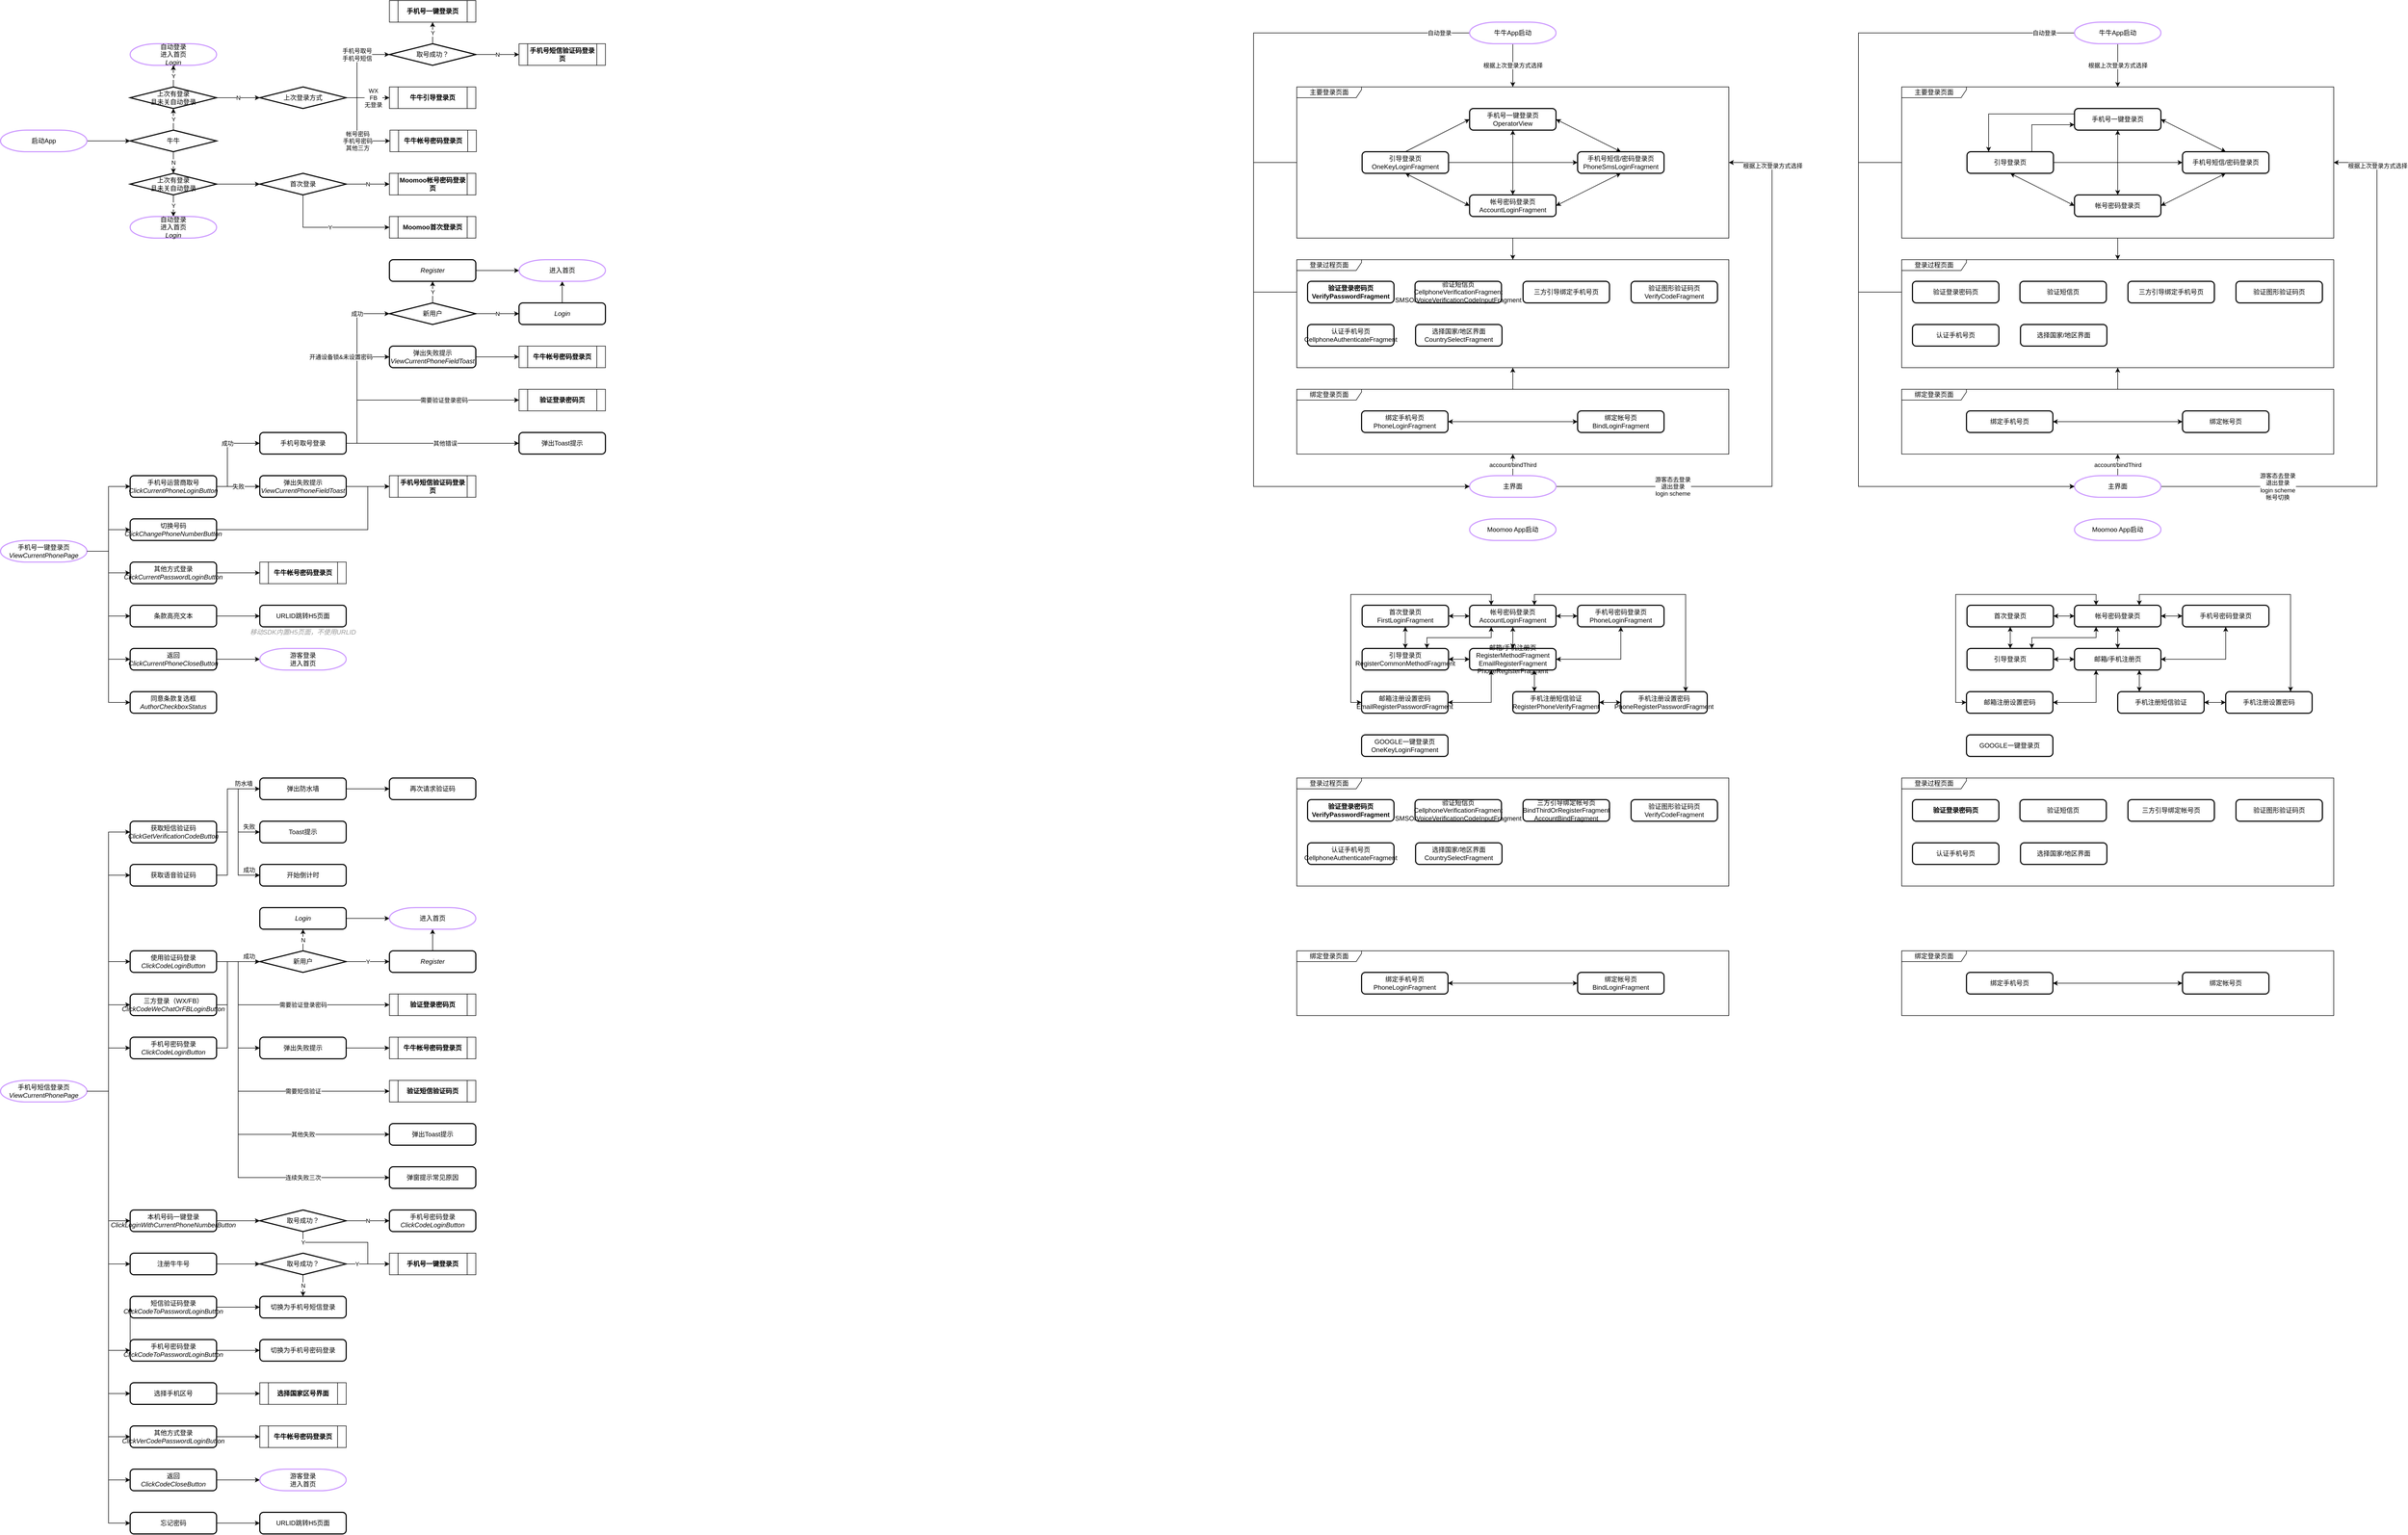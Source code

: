 <mxfile version="13.10.1" type="github">
  <diagram id="DB5_-xC0b4QIcxBLuVZl" name="Page-1">
    <mxGraphModel dx="2012" dy="635" grid="1" gridSize="10" guides="1" tooltips="1" connect="1" arrows="1" fold="1" page="1" pageScale="1" pageWidth="827" pageHeight="1169" math="0" shadow="0">
      <root>
        <mxCell id="0" />
        <mxCell id="1" parent="0" />
        <mxCell id="3dwhWuTvUrP5A4k3dfD7-244" value="登录过程页面" style="shape=umlFrame;whiteSpace=wrap;html=1;strokeColor=#000000;fillColor=none;width=120;height=20;" vertex="1" parent="1">
          <mxGeometry x="2360" y="480" width="800" height="200" as="geometry" />
        </mxCell>
        <mxCell id="3dwhWuTvUrP5A4k3dfD7-250" value="绑定登录页面" style="shape=umlFrame;whiteSpace=wrap;html=1;strokeColor=#000000;fillColor=none;width=120;height=20;" vertex="1" parent="1">
          <mxGeometry x="2360" y="720" width="800" height="120" as="geometry" />
        </mxCell>
        <mxCell id="3dwhWuTvUrP5A4k3dfD7-245" value="" style="edgeStyle=none;rounded=0;orthogonalLoop=1;jettySize=auto;html=1;startArrow=none;startFill=0;endArrow=classic;endFill=1;" edge="1" parent="1" source="3dwhWuTvUrP5A4k3dfD7-243" target="3dwhWuTvUrP5A4k3dfD7-244">
          <mxGeometry relative="1" as="geometry" />
        </mxCell>
        <mxCell id="3dwhWuTvUrP5A4k3dfD7-243" value="主要登录页面" style="shape=umlFrame;whiteSpace=wrap;html=1;strokeColor=#000000;fillColor=none;width=120;height=20;" vertex="1" parent="1">
          <mxGeometry x="2360" y="160" width="800" height="280" as="geometry" />
        </mxCell>
        <mxCell id="3dwhWuTvUrP5A4k3dfD7-93" style="edgeStyle=orthogonalEdgeStyle;rounded=0;orthogonalLoop=1;jettySize=auto;html=1;exitX=1;exitY=0.5;exitDx=0;exitDy=0;entryX=0;entryY=0.5;entryDx=0;entryDy=0;" edge="1" parent="1" source="3dwhWuTvUrP5A4k3dfD7-44" target="3dwhWuTvUrP5A4k3dfD7-92">
          <mxGeometry relative="1" as="geometry">
            <Array as="points">
              <mxPoint x="620" y="820" />
              <mxPoint x="620" y="740" />
            </Array>
          </mxGeometry>
        </mxCell>
        <mxCell id="3dwhWuTvUrP5A4k3dfD7-94" value="需要验证登录密码" style="edgeLabel;html=1;align=center;verticalAlign=middle;resizable=0;points=[];" vertex="1" connectable="0" parent="3dwhWuTvUrP5A4k3dfD7-93">
          <mxGeometry x="0.008" y="1" relative="1" as="geometry">
            <mxPoint x="59" y="1" as="offset" />
          </mxGeometry>
        </mxCell>
        <mxCell id="3dwhWuTvUrP5A4k3dfD7-96" value="其他错误" style="edgeStyle=orthogonalEdgeStyle;rounded=0;orthogonalLoop=1;jettySize=auto;html=1;exitX=1;exitY=0.5;exitDx=0;exitDy=0;entryX=0;entryY=0.5;entryDx=0;entryDy=0;" edge="1" parent="1" source="3dwhWuTvUrP5A4k3dfD7-44" target="3dwhWuTvUrP5A4k3dfD7-95">
          <mxGeometry x="0.143" relative="1" as="geometry">
            <Array as="points">
              <mxPoint x="640" y="820" />
              <mxPoint x="640" y="820" />
            </Array>
            <mxPoint as="offset" />
          </mxGeometry>
        </mxCell>
        <mxCell id="3dwhWuTvUrP5A4k3dfD7-5" style="edgeStyle=orthogonalEdgeStyle;rounded=0;orthogonalLoop=1;jettySize=auto;html=1;" edge="1" parent="1" source="3dwhWuTvUrP5A4k3dfD7-1" target="3dwhWuTvUrP5A4k3dfD7-4">
          <mxGeometry relative="1" as="geometry">
            <mxPoint x="160" y="260" as="sourcePoint" />
          </mxGeometry>
        </mxCell>
        <mxCell id="3dwhWuTvUrP5A4k3dfD7-1" value="启动App" style="strokeWidth=2;html=1;shape=mxgraph.flowchart.terminator;whiteSpace=wrap;fillColor=none;strokeColor=#CC99FF;" vertex="1" parent="1">
          <mxGeometry x="-40" y="240" width="160" height="40" as="geometry" />
        </mxCell>
        <mxCell id="3dwhWuTvUrP5A4k3dfD7-9" value="Y" style="edgeStyle=orthogonalEdgeStyle;rounded=0;orthogonalLoop=1;jettySize=auto;html=1;exitX=0.5;exitY=0;exitDx=0;exitDy=0;exitPerimeter=0;" edge="1" parent="1" source="3dwhWuTvUrP5A4k3dfD7-4" target="3dwhWuTvUrP5A4k3dfD7-8">
          <mxGeometry relative="1" as="geometry" />
        </mxCell>
        <mxCell id="3dwhWuTvUrP5A4k3dfD7-13" value="N" style="edgeStyle=orthogonalEdgeStyle;rounded=0;orthogonalLoop=1;jettySize=auto;html=1;exitX=0.5;exitY=1;exitDx=0;exitDy=0;exitPerimeter=0;" edge="1" parent="1" source="3dwhWuTvUrP5A4k3dfD7-4" target="3dwhWuTvUrP5A4k3dfD7-12">
          <mxGeometry relative="1" as="geometry" />
        </mxCell>
        <mxCell id="3dwhWuTvUrP5A4k3dfD7-4" value="牛牛" style="strokeWidth=2;html=1;shape=mxgraph.flowchart.decision;whiteSpace=wrap;fillColor=none;" vertex="1" parent="1">
          <mxGeometry x="200" y="240" width="160" height="40" as="geometry" />
        </mxCell>
        <mxCell id="3dwhWuTvUrP5A4k3dfD7-11" value="Y" style="edgeStyle=orthogonalEdgeStyle;rounded=0;orthogonalLoop=1;jettySize=auto;html=1;exitX=0.5;exitY=0;exitDx=0;exitDy=0;exitPerimeter=0;entryX=0.5;entryY=1;entryDx=0;entryDy=0;entryPerimeter=0;" edge="1" parent="1" source="3dwhWuTvUrP5A4k3dfD7-8" target="3dwhWuTvUrP5A4k3dfD7-10">
          <mxGeometry relative="1" as="geometry" />
        </mxCell>
        <mxCell id="3dwhWuTvUrP5A4k3dfD7-17" value="N" style="edgeStyle=orthogonalEdgeStyle;rounded=0;orthogonalLoop=1;jettySize=auto;html=1;exitX=1;exitY=0.5;exitDx=0;exitDy=0;exitPerimeter=0;entryX=0;entryY=0.5;entryDx=0;entryDy=0;entryPerimeter=0;" edge="1" parent="1" source="3dwhWuTvUrP5A4k3dfD7-8" target="3dwhWuTvUrP5A4k3dfD7-16">
          <mxGeometry relative="1" as="geometry" />
        </mxCell>
        <mxCell id="3dwhWuTvUrP5A4k3dfD7-8" value="上次有登录&lt;br&gt;且未关自动登录" style="strokeWidth=2;html=1;shape=mxgraph.flowchart.decision;whiteSpace=wrap;fillColor=none;" vertex="1" parent="1">
          <mxGeometry x="200" y="160" width="160" height="40" as="geometry" />
        </mxCell>
        <mxCell id="3dwhWuTvUrP5A4k3dfD7-10" value="自动登录&lt;br&gt;进入首页&lt;br&gt;&lt;i&gt;Login&lt;/i&gt;" style="strokeWidth=2;html=1;shape=mxgraph.flowchart.terminator;whiteSpace=wrap;fillColor=none;strokeColor=#CC99FF;" vertex="1" parent="1">
          <mxGeometry x="200" y="80" width="160" height="40" as="geometry" />
        </mxCell>
        <mxCell id="3dwhWuTvUrP5A4k3dfD7-15" value="Y" style="edgeStyle=orthogonalEdgeStyle;rounded=0;orthogonalLoop=1;jettySize=auto;html=1;exitX=0.5;exitY=1;exitDx=0;exitDy=0;exitPerimeter=0;" edge="1" parent="1" source="3dwhWuTvUrP5A4k3dfD7-12" target="3dwhWuTvUrP5A4k3dfD7-14">
          <mxGeometry relative="1" as="geometry" />
        </mxCell>
        <mxCell id="3dwhWuTvUrP5A4k3dfD7-25" style="edgeStyle=orthogonalEdgeStyle;rounded=0;orthogonalLoop=1;jettySize=auto;html=1;exitX=1;exitY=0.5;exitDx=0;exitDy=0;exitPerimeter=0;entryX=0;entryY=0.5;entryDx=0;entryDy=0;entryPerimeter=0;" edge="1" parent="1" source="3dwhWuTvUrP5A4k3dfD7-12" target="3dwhWuTvUrP5A4k3dfD7-24">
          <mxGeometry relative="1" as="geometry" />
        </mxCell>
        <mxCell id="3dwhWuTvUrP5A4k3dfD7-12" value="上次有登录&lt;br&gt;且未关自动登录" style="strokeWidth=2;html=1;shape=mxgraph.flowchart.decision;whiteSpace=wrap;fillColor=none;" vertex="1" parent="1">
          <mxGeometry x="200" y="320" width="160" height="40" as="geometry" />
        </mxCell>
        <mxCell id="3dwhWuTvUrP5A4k3dfD7-14" value="自动登录&lt;br&gt;进入首页&lt;br&gt;&lt;i&gt;Login&lt;/i&gt;" style="strokeWidth=2;html=1;shape=mxgraph.flowchart.terminator;whiteSpace=wrap;fillColor=none;strokeColor=#CC99FF;" vertex="1" parent="1">
          <mxGeometry x="200" y="400" width="160" height="40" as="geometry" />
        </mxCell>
        <mxCell id="3dwhWuTvUrP5A4k3dfD7-21" value="手机号取号&lt;br&gt;手机号短信" style="edgeStyle=orthogonalEdgeStyle;rounded=0;orthogonalLoop=1;jettySize=auto;html=1;exitX=1;exitY=0.5;exitDx=0;exitDy=0;exitPerimeter=0;" edge="1" parent="1" source="3dwhWuTvUrP5A4k3dfD7-16" target="3dwhWuTvUrP5A4k3dfD7-34">
          <mxGeometry x="0.25" relative="1" as="geometry">
            <mxPoint x="680" y="100.0" as="targetPoint" />
            <Array as="points">
              <mxPoint x="620" y="180" />
              <mxPoint x="620" y="100" />
            </Array>
            <mxPoint as="offset" />
          </mxGeometry>
        </mxCell>
        <mxCell id="3dwhWuTvUrP5A4k3dfD7-16" value="上次登录方式" style="strokeWidth=2;html=1;shape=mxgraph.flowchart.decision;whiteSpace=wrap;fillColor=none;" vertex="1" parent="1">
          <mxGeometry x="440" y="160" width="160" height="40" as="geometry" />
        </mxCell>
        <mxCell id="3dwhWuTvUrP5A4k3dfD7-19" value="牛牛引导登录页" style="shape=process;whiteSpace=wrap;html=1;backgroundOutline=1;fillColor=none;fontStyle=1" vertex="1" parent="1">
          <mxGeometry x="680" y="160" width="160" height="40" as="geometry" />
        </mxCell>
        <mxCell id="3dwhWuTvUrP5A4k3dfD7-20" value="牛牛帐号密码登录页" style="shape=process;whiteSpace=wrap;html=1;backgroundOutline=1;fillColor=none;fontStyle=1" vertex="1" parent="1">
          <mxGeometry x="681" y="240" width="160" height="40" as="geometry" />
        </mxCell>
        <mxCell id="3dwhWuTvUrP5A4k3dfD7-22" value="WX&lt;br&gt;FB&lt;br&gt;无登录" style="edgeStyle=orthogonalEdgeStyle;rounded=0;orthogonalLoop=1;jettySize=auto;html=1;exitX=1;exitY=0.5;exitDx=0;exitDy=0;exitPerimeter=0;entryX=0;entryY=0.5;entryDx=0;entryDy=0;" edge="1" parent="1" source="3dwhWuTvUrP5A4k3dfD7-16" target="3dwhWuTvUrP5A4k3dfD7-19">
          <mxGeometry x="0.25" relative="1" as="geometry">
            <Array as="points">
              <mxPoint x="660" y="180" />
              <mxPoint x="660" y="180" />
            </Array>
            <mxPoint as="offset" />
          </mxGeometry>
        </mxCell>
        <mxCell id="3dwhWuTvUrP5A4k3dfD7-23" value="帐号密码&lt;br&gt;手机号密码&lt;br&gt;其他三方" style="edgeStyle=orthogonalEdgeStyle;rounded=0;orthogonalLoop=1;jettySize=auto;html=1;exitX=1;exitY=0.5;exitDx=0;exitDy=0;exitPerimeter=0;entryX=0;entryY=0.5;entryDx=0;entryDy=0;" edge="1" parent="1" source="3dwhWuTvUrP5A4k3dfD7-16" target="3dwhWuTvUrP5A4k3dfD7-20">
          <mxGeometry x="0.25" relative="1" as="geometry">
            <Array as="points">
              <mxPoint x="620" y="180" />
              <mxPoint x="620" y="260" />
            </Array>
            <mxPoint as="offset" />
          </mxGeometry>
        </mxCell>
        <mxCell id="3dwhWuTvUrP5A4k3dfD7-27" value="N" style="edgeStyle=orthogonalEdgeStyle;rounded=0;orthogonalLoop=1;jettySize=auto;html=1;exitX=1;exitY=0.5;exitDx=0;exitDy=0;exitPerimeter=0;entryX=0;entryY=0.5;entryDx=0;entryDy=0;" edge="1" parent="1" source="3dwhWuTvUrP5A4k3dfD7-24" target="3dwhWuTvUrP5A4k3dfD7-26">
          <mxGeometry relative="1" as="geometry" />
        </mxCell>
        <mxCell id="3dwhWuTvUrP5A4k3dfD7-29" value="Y" style="edgeStyle=orthogonalEdgeStyle;rounded=0;orthogonalLoop=1;jettySize=auto;html=1;exitX=0.5;exitY=1;exitDx=0;exitDy=0;exitPerimeter=0;entryX=0;entryY=0.5;entryDx=0;entryDy=0;" edge="1" parent="1" source="3dwhWuTvUrP5A4k3dfD7-24" target="3dwhWuTvUrP5A4k3dfD7-28">
          <mxGeometry relative="1" as="geometry" />
        </mxCell>
        <mxCell id="3dwhWuTvUrP5A4k3dfD7-24" value="首次登录" style="strokeWidth=2;html=1;shape=mxgraph.flowchart.decision;whiteSpace=wrap;fillColor=none;" vertex="1" parent="1">
          <mxGeometry x="440" y="320" width="160" height="40" as="geometry" />
        </mxCell>
        <mxCell id="3dwhWuTvUrP5A4k3dfD7-26" value="Moomoo帐号密码登录页" style="shape=process;whiteSpace=wrap;html=1;backgroundOutline=1;fillColor=none;fontStyle=1" vertex="1" parent="1">
          <mxGeometry x="680" y="320" width="160" height="40" as="geometry" />
        </mxCell>
        <mxCell id="3dwhWuTvUrP5A4k3dfD7-28" value="Moomoo首次登录页" style="shape=process;whiteSpace=wrap;html=1;backgroundOutline=1;fillColor=none;fontStyle=1" vertex="1" parent="1">
          <mxGeometry x="680" y="400" width="160" height="40" as="geometry" />
        </mxCell>
        <mxCell id="3dwhWuTvUrP5A4k3dfD7-36" value="Y" style="edgeStyle=orthogonalEdgeStyle;rounded=0;orthogonalLoop=1;jettySize=auto;html=1;exitX=0.5;exitY=0;exitDx=0;exitDy=0;exitPerimeter=0;entryX=0.5;entryY=1;entryDx=0;entryDy=0;" edge="1" parent="1" source="3dwhWuTvUrP5A4k3dfD7-34" target="3dwhWuTvUrP5A4k3dfD7-35">
          <mxGeometry relative="1" as="geometry" />
        </mxCell>
        <mxCell id="3dwhWuTvUrP5A4k3dfD7-38" value="N" style="edgeStyle=orthogonalEdgeStyle;rounded=0;orthogonalLoop=1;jettySize=auto;html=1;exitX=1;exitY=0.5;exitDx=0;exitDy=0;exitPerimeter=0;" edge="1" parent="1" source="3dwhWuTvUrP5A4k3dfD7-34" target="3dwhWuTvUrP5A4k3dfD7-37">
          <mxGeometry relative="1" as="geometry" />
        </mxCell>
        <mxCell id="3dwhWuTvUrP5A4k3dfD7-34" value="取号成功？" style="strokeWidth=2;html=1;shape=mxgraph.flowchart.decision;whiteSpace=wrap;fillColor=none;" vertex="1" parent="1">
          <mxGeometry x="680" y="80" width="160" height="40" as="geometry" />
        </mxCell>
        <mxCell id="3dwhWuTvUrP5A4k3dfD7-35" value="手机号一键登录页" style="shape=process;whiteSpace=wrap;html=1;backgroundOutline=1;fillColor=none;fontStyle=1" vertex="1" parent="1">
          <mxGeometry x="680" width="160" height="40" as="geometry" />
        </mxCell>
        <mxCell id="3dwhWuTvUrP5A4k3dfD7-37" value="手机号短信验证码登录页" style="shape=process;whiteSpace=wrap;html=1;backgroundOutline=1;fillColor=none;fontStyle=1" vertex="1" parent="1">
          <mxGeometry x="920" y="80" width="160" height="40" as="geometry" />
        </mxCell>
        <mxCell id="3dwhWuTvUrP5A4k3dfD7-41" style="edgeStyle=orthogonalEdgeStyle;rounded=0;orthogonalLoop=1;jettySize=auto;html=1;exitX=1;exitY=0.5;exitDx=0;exitDy=0;exitPerimeter=0;entryX=0;entryY=0.5;entryDx=0;entryDy=0;" edge="1" parent="1" source="3dwhWuTvUrP5A4k3dfD7-39" target="3dwhWuTvUrP5A4k3dfD7-40">
          <mxGeometry relative="1" as="geometry" />
        </mxCell>
        <mxCell id="3dwhWuTvUrP5A4k3dfD7-48" style="edgeStyle=orthogonalEdgeStyle;rounded=0;orthogonalLoop=1;jettySize=auto;html=1;exitX=1;exitY=0.5;exitDx=0;exitDy=0;exitPerimeter=0;entryX=0;entryY=0.5;entryDx=0;entryDy=0;" edge="1" parent="1" source="3dwhWuTvUrP5A4k3dfD7-39" target="3dwhWuTvUrP5A4k3dfD7-47">
          <mxGeometry relative="1" as="geometry" />
        </mxCell>
        <mxCell id="3dwhWuTvUrP5A4k3dfD7-51" style="edgeStyle=orthogonalEdgeStyle;rounded=0;orthogonalLoop=1;jettySize=auto;html=1;exitX=1;exitY=0.5;exitDx=0;exitDy=0;exitPerimeter=0;" edge="1" parent="1" source="3dwhWuTvUrP5A4k3dfD7-39" target="3dwhWuTvUrP5A4k3dfD7-49">
          <mxGeometry relative="1" as="geometry" />
        </mxCell>
        <mxCell id="3dwhWuTvUrP5A4k3dfD7-52" style="edgeStyle=orthogonalEdgeStyle;rounded=0;orthogonalLoop=1;jettySize=auto;html=1;exitX=1;exitY=0.5;exitDx=0;exitDy=0;exitPerimeter=0;entryX=0;entryY=0.5;entryDx=0;entryDy=0;" edge="1" parent="1" source="3dwhWuTvUrP5A4k3dfD7-39" target="3dwhWuTvUrP5A4k3dfD7-50">
          <mxGeometry relative="1" as="geometry" />
        </mxCell>
        <mxCell id="3dwhWuTvUrP5A4k3dfD7-39" value="手机号一键登录页&lt;br&gt;&lt;i&gt;ViewCurrentPhonePage&lt;/i&gt;" style="strokeWidth=2;html=1;shape=mxgraph.flowchart.terminator;whiteSpace=wrap;fillColor=none;strokeColor=#CC99FF;" vertex="1" parent="1">
          <mxGeometry x="-40" y="1000" width="160" height="40" as="geometry" />
        </mxCell>
        <mxCell id="3dwhWuTvUrP5A4k3dfD7-43" value="成功" style="edgeStyle=orthogonalEdgeStyle;rounded=0;orthogonalLoop=1;jettySize=auto;html=1;exitX=1;exitY=0.5;exitDx=0;exitDy=0;entryX=0;entryY=0.5;entryDx=0;entryDy=0;" edge="1" parent="1" source="3dwhWuTvUrP5A4k3dfD7-40" target="3dwhWuTvUrP5A4k3dfD7-44">
          <mxGeometry x="0.25" relative="1" as="geometry">
            <mxPoint x="400" y="900" as="targetPoint" />
            <Array as="points">
              <mxPoint x="380" y="900" />
              <mxPoint x="380" y="820" />
            </Array>
            <mxPoint as="offset" />
          </mxGeometry>
        </mxCell>
        <mxCell id="3dwhWuTvUrP5A4k3dfD7-40" value="手机号运营商取号&lt;br&gt;&lt;i&gt;ClickCurrentPhoneLoginButton&lt;/i&gt;" style="rounded=1;whiteSpace=wrap;html=1;absoluteArcSize=1;arcSize=14;strokeWidth=2;fillColor=none;" vertex="1" parent="1">
          <mxGeometry x="200" y="880" width="160" height="40" as="geometry" />
        </mxCell>
        <mxCell id="3dwhWuTvUrP5A4k3dfD7-71" value="成功" style="edgeStyle=orthogonalEdgeStyle;rounded=0;orthogonalLoop=1;jettySize=auto;html=1;exitX=1;exitY=0.5;exitDx=0;exitDy=0;entryX=0;entryY=0.5;entryDx=0;entryDy=0;entryPerimeter=0;" edge="1" parent="1" source="3dwhWuTvUrP5A4k3dfD7-44" target="3dwhWuTvUrP5A4k3dfD7-72">
          <mxGeometry x="0.625" relative="1" as="geometry">
            <mxPoint x="680" y="740" as="targetPoint" />
            <Array as="points">
              <mxPoint x="620" y="820" />
              <mxPoint x="620" y="580" />
            </Array>
            <mxPoint as="offset" />
          </mxGeometry>
        </mxCell>
        <mxCell id="3dwhWuTvUrP5A4k3dfD7-81" value="开通设备锁&amp;amp;未设置密码" style="edgeStyle=orthogonalEdgeStyle;rounded=0;orthogonalLoop=1;jettySize=auto;html=1;exitX=1;exitY=0.5;exitDx=0;exitDy=0;entryX=0;entryY=0.5;entryDx=0;entryDy=0;" edge="1" parent="1" source="3dwhWuTvUrP5A4k3dfD7-44" target="3dwhWuTvUrP5A4k3dfD7-80">
          <mxGeometry x="0.5" y="-30" relative="1" as="geometry">
            <Array as="points">
              <mxPoint x="620" y="820" />
              <mxPoint x="620" y="660" />
            </Array>
            <mxPoint x="-30" y="-30" as="offset" />
          </mxGeometry>
        </mxCell>
        <mxCell id="3dwhWuTvUrP5A4k3dfD7-44" value="手机号取号登录" style="rounded=1;whiteSpace=wrap;html=1;absoluteArcSize=1;arcSize=14;strokeWidth=2;fillColor=none;" vertex="1" parent="1">
          <mxGeometry x="440" y="800" width="160" height="40" as="geometry" />
        </mxCell>
        <mxCell id="3dwhWuTvUrP5A4k3dfD7-54" style="edgeStyle=orthogonalEdgeStyle;rounded=0;orthogonalLoop=1;jettySize=auto;html=1;exitX=1;exitY=0.5;exitDx=0;exitDy=0;" edge="1" parent="1" source="3dwhWuTvUrP5A4k3dfD7-47" target="3dwhWuTvUrP5A4k3dfD7-53">
          <mxGeometry relative="1" as="geometry" />
        </mxCell>
        <mxCell id="3dwhWuTvUrP5A4k3dfD7-47" value="其他方式登录&lt;br&gt;&lt;i&gt;ClickCurrentPasswordLoginButton&lt;/i&gt;" style="rounded=1;whiteSpace=wrap;html=1;absoluteArcSize=1;arcSize=14;strokeWidth=2;fillColor=none;" vertex="1" parent="1">
          <mxGeometry x="200" y="1040" width="160" height="40" as="geometry" />
        </mxCell>
        <mxCell id="3dwhWuTvUrP5A4k3dfD7-103" style="edgeStyle=orthogonalEdgeStyle;rounded=0;orthogonalLoop=1;jettySize=auto;html=1;exitX=1;exitY=0.5;exitDx=0;exitDy=0;entryX=0;entryY=0.5;entryDx=0;entryDy=0;" edge="1" parent="1" source="3dwhWuTvUrP5A4k3dfD7-49" target="3dwhWuTvUrP5A4k3dfD7-101">
          <mxGeometry relative="1" as="geometry">
            <Array as="points">
              <mxPoint x="640" y="980" />
              <mxPoint x="640" y="900" />
            </Array>
          </mxGeometry>
        </mxCell>
        <mxCell id="3dwhWuTvUrP5A4k3dfD7-49" value="切换号码&lt;br&gt;&lt;i&gt;ClickChangePhoneNumberButton&lt;/i&gt;" style="rounded=1;whiteSpace=wrap;html=1;absoluteArcSize=1;arcSize=14;strokeWidth=2;fillColor=none;" vertex="1" parent="1">
          <mxGeometry x="200" y="960" width="160" height="40" as="geometry" />
        </mxCell>
        <mxCell id="3dwhWuTvUrP5A4k3dfD7-62" style="edgeStyle=orthogonalEdgeStyle;rounded=0;orthogonalLoop=1;jettySize=auto;html=1;" edge="1" parent="1" source="3dwhWuTvUrP5A4k3dfD7-50" target="3dwhWuTvUrP5A4k3dfD7-61">
          <mxGeometry relative="1" as="geometry" />
        </mxCell>
        <mxCell id="3dwhWuTvUrP5A4k3dfD7-50" value="返回&lt;br&gt;&lt;i&gt;ClickCurrentPhoneCloseButton&lt;/i&gt;" style="rounded=1;whiteSpace=wrap;html=1;absoluteArcSize=1;arcSize=14;strokeWidth=2;fillColor=none;" vertex="1" parent="1">
          <mxGeometry x="200" y="1200" width="160" height="40" as="geometry" />
        </mxCell>
        <mxCell id="3dwhWuTvUrP5A4k3dfD7-53" value="牛牛帐号密码登录页" style="shape=process;whiteSpace=wrap;html=1;backgroundOutline=1;fillColor=none;fontStyle=1" vertex="1" parent="1">
          <mxGeometry x="440" y="1040" width="160" height="40" as="geometry" />
        </mxCell>
        <mxCell id="3dwhWuTvUrP5A4k3dfD7-61" value="游客登录&lt;br&gt;进入首页" style="strokeWidth=2;html=1;shape=mxgraph.flowchart.terminator;whiteSpace=wrap;fillColor=none;strokeColor=#CC99FF;" vertex="1" parent="1">
          <mxGeometry x="440" y="1200" width="160" height="40" as="geometry" />
        </mxCell>
        <mxCell id="3dwhWuTvUrP5A4k3dfD7-63" value="同意条款复选框&lt;br&gt;&lt;i&gt;AuthorCheckboxStatus&lt;/i&gt;" style="rounded=1;whiteSpace=wrap;html=1;absoluteArcSize=1;arcSize=14;strokeWidth=2;fillColor=none;" vertex="1" parent="1">
          <mxGeometry x="200" y="1280" width="160" height="40" as="geometry" />
        </mxCell>
        <mxCell id="3dwhWuTvUrP5A4k3dfD7-64" style="edgeStyle=orthogonalEdgeStyle;rounded=0;orthogonalLoop=1;jettySize=auto;html=1;exitX=1;exitY=0.5;exitDx=0;exitDy=0;exitPerimeter=0;entryX=0;entryY=0.5;entryDx=0;entryDy=0;" edge="1" parent="1" source="3dwhWuTvUrP5A4k3dfD7-39" target="3dwhWuTvUrP5A4k3dfD7-63">
          <mxGeometry relative="1" as="geometry" />
        </mxCell>
        <mxCell id="3dwhWuTvUrP5A4k3dfD7-68" style="edgeStyle=orthogonalEdgeStyle;rounded=0;orthogonalLoop=1;jettySize=auto;html=1;exitX=1;exitY=0.5;exitDx=0;exitDy=0;" edge="1" parent="1" source="3dwhWuTvUrP5A4k3dfD7-65" target="3dwhWuTvUrP5A4k3dfD7-175">
          <mxGeometry relative="1" as="geometry">
            <mxPoint x="440" y="1140" as="targetPoint" />
          </mxGeometry>
        </mxCell>
        <mxCell id="3dwhWuTvUrP5A4k3dfD7-65" value="条款高亮文本" style="rounded=1;whiteSpace=wrap;html=1;absoluteArcSize=1;arcSize=14;strokeWidth=2;fillColor=none;" vertex="1" parent="1">
          <mxGeometry x="200" y="1120" width="160" height="40" as="geometry" />
        </mxCell>
        <mxCell id="3dwhWuTvUrP5A4k3dfD7-66" style="edgeStyle=orthogonalEdgeStyle;rounded=0;orthogonalLoop=1;jettySize=auto;html=1;exitX=1;exitY=0.5;exitDx=0;exitDy=0;exitPerimeter=0;entryX=0;entryY=0.5;entryDx=0;entryDy=0;" edge="1" parent="1" source="3dwhWuTvUrP5A4k3dfD7-39" target="3dwhWuTvUrP5A4k3dfD7-65">
          <mxGeometry relative="1" as="geometry" />
        </mxCell>
        <mxCell id="3dwhWuTvUrP5A4k3dfD7-69" value="&lt;font color=&quot;#999999&quot;&gt;移动SDK内置H5页面，不使用URLID&lt;/font&gt;" style="text;html=1;strokeColor=none;fillColor=none;align=center;verticalAlign=middle;whiteSpace=wrap;rounded=0;fontStyle=2" vertex="1" parent="1">
          <mxGeometry x="420" y="1160" width="200" height="20" as="geometry" />
        </mxCell>
        <mxCell id="3dwhWuTvUrP5A4k3dfD7-75" value="Y" style="edgeStyle=orthogonalEdgeStyle;rounded=0;orthogonalLoop=1;jettySize=auto;html=1;exitX=0.5;exitY=0;exitDx=0;exitDy=0;exitPerimeter=0;" edge="1" parent="1" source="3dwhWuTvUrP5A4k3dfD7-72" target="3dwhWuTvUrP5A4k3dfD7-73">
          <mxGeometry relative="1" as="geometry" />
        </mxCell>
        <mxCell id="3dwhWuTvUrP5A4k3dfD7-76" value="N" style="edgeStyle=orthogonalEdgeStyle;rounded=0;orthogonalLoop=1;jettySize=auto;html=1;exitX=1;exitY=0.5;exitDx=0;exitDy=0;exitPerimeter=0;" edge="1" parent="1" source="3dwhWuTvUrP5A4k3dfD7-72" target="3dwhWuTvUrP5A4k3dfD7-74">
          <mxGeometry relative="1" as="geometry" />
        </mxCell>
        <mxCell id="3dwhWuTvUrP5A4k3dfD7-72" value="新用户" style="strokeWidth=2;html=1;shape=mxgraph.flowchart.decision;whiteSpace=wrap;fillColor=none;" vertex="1" parent="1">
          <mxGeometry x="680" y="560" width="160" height="40" as="geometry" />
        </mxCell>
        <mxCell id="3dwhWuTvUrP5A4k3dfD7-78" style="edgeStyle=orthogonalEdgeStyle;rounded=0;orthogonalLoop=1;jettySize=auto;html=1;exitX=1;exitY=0.5;exitDx=0;exitDy=0;" edge="1" parent="1" source="3dwhWuTvUrP5A4k3dfD7-73" target="3dwhWuTvUrP5A4k3dfD7-77">
          <mxGeometry relative="1" as="geometry" />
        </mxCell>
        <mxCell id="3dwhWuTvUrP5A4k3dfD7-73" value="&lt;i&gt;Register&lt;/i&gt;" style="rounded=1;whiteSpace=wrap;html=1;absoluteArcSize=1;arcSize=14;strokeWidth=2;fillColor=none;" vertex="1" parent="1">
          <mxGeometry x="680" y="480" width="160" height="40" as="geometry" />
        </mxCell>
        <mxCell id="3dwhWuTvUrP5A4k3dfD7-79" style="edgeStyle=orthogonalEdgeStyle;rounded=0;orthogonalLoop=1;jettySize=auto;html=1;exitX=0.5;exitY=0;exitDx=0;exitDy=0;" edge="1" parent="1" source="3dwhWuTvUrP5A4k3dfD7-74" target="3dwhWuTvUrP5A4k3dfD7-77">
          <mxGeometry relative="1" as="geometry" />
        </mxCell>
        <mxCell id="3dwhWuTvUrP5A4k3dfD7-74" value="&lt;i&gt;Login&lt;/i&gt;" style="rounded=1;whiteSpace=wrap;html=1;absoluteArcSize=1;arcSize=14;strokeWidth=2;fillColor=none;" vertex="1" parent="1">
          <mxGeometry x="920" y="560" width="160" height="40" as="geometry" />
        </mxCell>
        <mxCell id="3dwhWuTvUrP5A4k3dfD7-77" value="进入首页" style="strokeWidth=2;html=1;shape=mxgraph.flowchart.terminator;whiteSpace=wrap;fillColor=none;strokeColor=#CC99FF;" vertex="1" parent="1">
          <mxGeometry x="920" y="480" width="160" height="40" as="geometry" />
        </mxCell>
        <mxCell id="3dwhWuTvUrP5A4k3dfD7-83" style="edgeStyle=orthogonalEdgeStyle;rounded=0;orthogonalLoop=1;jettySize=auto;html=1;exitX=1;exitY=0.5;exitDx=0;exitDy=0;" edge="1" parent="1" source="3dwhWuTvUrP5A4k3dfD7-80" target="3dwhWuTvUrP5A4k3dfD7-82">
          <mxGeometry relative="1" as="geometry" />
        </mxCell>
        <mxCell id="3dwhWuTvUrP5A4k3dfD7-80" value="弹出失败提示&lt;br&gt;&lt;i&gt;ViewCurrentPhoneFieldToast&lt;/i&gt;" style="rounded=1;whiteSpace=wrap;html=1;absoluteArcSize=1;arcSize=14;strokeWidth=2;fillColor=none;" vertex="1" parent="1">
          <mxGeometry x="680" y="640" width="160" height="40" as="geometry" />
        </mxCell>
        <mxCell id="3dwhWuTvUrP5A4k3dfD7-82" value="牛牛帐号密码登录页" style="shape=process;whiteSpace=wrap;html=1;backgroundOutline=1;fillColor=none;fontStyle=1" vertex="1" parent="1">
          <mxGeometry x="920" y="640" width="160" height="40" as="geometry" />
        </mxCell>
        <mxCell id="3dwhWuTvUrP5A4k3dfD7-92" value="验证登录密码页" style="shape=process;whiteSpace=wrap;html=1;backgroundOutline=1;fillColor=none;fontStyle=1" vertex="1" parent="1">
          <mxGeometry x="920" y="720" width="160" height="40" as="geometry" />
        </mxCell>
        <mxCell id="3dwhWuTvUrP5A4k3dfD7-95" value="弹出Toast提示" style="rounded=1;whiteSpace=wrap;html=1;absoluteArcSize=1;arcSize=14;strokeWidth=2;fillColor=none;" vertex="1" parent="1">
          <mxGeometry x="920" y="800" width="160" height="40" as="geometry" />
        </mxCell>
        <mxCell id="3dwhWuTvUrP5A4k3dfD7-98" value="失败" style="edgeStyle=orthogonalEdgeStyle;rounded=0;orthogonalLoop=1;jettySize=auto;html=1;exitX=1;exitY=0.5;exitDx=0;exitDy=0;" edge="1" parent="1" source="3dwhWuTvUrP5A4k3dfD7-40" target="3dwhWuTvUrP5A4k3dfD7-99">
          <mxGeometry relative="1" as="geometry">
            <mxPoint x="440" y="900" as="targetPoint" />
            <Array as="points" />
          </mxGeometry>
        </mxCell>
        <mxCell id="3dwhWuTvUrP5A4k3dfD7-102" style="edgeStyle=orthogonalEdgeStyle;rounded=0;orthogonalLoop=1;jettySize=auto;html=1;exitX=1;exitY=0.5;exitDx=0;exitDy=0;" edge="1" parent="1" source="3dwhWuTvUrP5A4k3dfD7-99" target="3dwhWuTvUrP5A4k3dfD7-101">
          <mxGeometry relative="1" as="geometry" />
        </mxCell>
        <mxCell id="3dwhWuTvUrP5A4k3dfD7-99" value="弹出失败提示&lt;br&gt;&lt;i&gt;ViewCurrentPhoneFieldToast&lt;/i&gt;" style="rounded=1;whiteSpace=wrap;html=1;absoluteArcSize=1;arcSize=14;strokeWidth=2;fillColor=none;" vertex="1" parent="1">
          <mxGeometry x="440" y="880" width="160" height="40" as="geometry" />
        </mxCell>
        <mxCell id="3dwhWuTvUrP5A4k3dfD7-101" value="手机号短信验证码登录页" style="shape=process;whiteSpace=wrap;html=1;backgroundOutline=1;fillColor=none;fontStyle=1" vertex="1" parent="1">
          <mxGeometry x="680" y="880" width="160" height="40" as="geometry" />
        </mxCell>
        <mxCell id="3dwhWuTvUrP5A4k3dfD7-106" style="edgeStyle=orthogonalEdgeStyle;rounded=0;orthogonalLoop=1;jettySize=auto;html=1;exitX=1;exitY=0.5;exitDx=0;exitDy=0;exitPerimeter=0;" edge="1" parent="1" source="3dwhWuTvUrP5A4k3dfD7-104" target="3dwhWuTvUrP5A4k3dfD7-105">
          <mxGeometry relative="1" as="geometry">
            <Array as="points">
              <mxPoint x="160" y="2020" />
              <mxPoint x="160" y="2580" />
            </Array>
          </mxGeometry>
        </mxCell>
        <mxCell id="3dwhWuTvUrP5A4k3dfD7-108" style="edgeStyle=orthogonalEdgeStyle;rounded=0;orthogonalLoop=1;jettySize=auto;html=1;exitX=1;exitY=0.5;exitDx=0;exitDy=0;exitPerimeter=0;entryX=0;entryY=0.5;entryDx=0;entryDy=0;" edge="1" parent="1" source="3dwhWuTvUrP5A4k3dfD7-104" target="3dwhWuTvUrP5A4k3dfD7-107">
          <mxGeometry relative="1" as="geometry" />
        </mxCell>
        <mxCell id="3dwhWuTvUrP5A4k3dfD7-112" style="edgeStyle=orthogonalEdgeStyle;rounded=0;orthogonalLoop=1;jettySize=auto;html=1;entryX=0;entryY=0.5;entryDx=0;entryDy=0;" edge="1" parent="1" source="3dwhWuTvUrP5A4k3dfD7-104" target="3dwhWuTvUrP5A4k3dfD7-111">
          <mxGeometry relative="1" as="geometry">
            <mxPoint x="120" y="2100" as="sourcePoint" />
            <Array as="points">
              <mxPoint x="160" y="2020" />
              <mxPoint x="160" y="1620" />
            </Array>
          </mxGeometry>
        </mxCell>
        <mxCell id="3dwhWuTvUrP5A4k3dfD7-125" style="edgeStyle=orthogonalEdgeStyle;rounded=0;orthogonalLoop=1;jettySize=auto;html=1;exitX=1;exitY=0.5;exitDx=0;exitDy=0;exitPerimeter=0;entryX=0;entryY=0.5;entryDx=0;entryDy=0;" edge="1" parent="1" source="3dwhWuTvUrP5A4k3dfD7-104" target="3dwhWuTvUrP5A4k3dfD7-124">
          <mxGeometry relative="1" as="geometry" />
        </mxCell>
        <mxCell id="3dwhWuTvUrP5A4k3dfD7-132" style="edgeStyle=orthogonalEdgeStyle;rounded=0;orthogonalLoop=1;jettySize=auto;html=1;exitX=1;exitY=0.5;exitDx=0;exitDy=0;exitPerimeter=0;" edge="1" parent="1" source="3dwhWuTvUrP5A4k3dfD7-104" target="3dwhWuTvUrP5A4k3dfD7-131">
          <mxGeometry relative="1" as="geometry">
            <mxPoint x="120" y="2100" as="sourcePoint" />
            <Array as="points">
              <mxPoint x="160" y="2020" />
              <mxPoint x="160" y="1780" />
            </Array>
          </mxGeometry>
        </mxCell>
        <mxCell id="3dwhWuTvUrP5A4k3dfD7-134" style="edgeStyle=orthogonalEdgeStyle;rounded=0;orthogonalLoop=1;jettySize=auto;html=1;entryX=0;entryY=0.5;entryDx=0;entryDy=0;" edge="1" parent="1" source="3dwhWuTvUrP5A4k3dfD7-104" target="3dwhWuTvUrP5A4k3dfD7-133">
          <mxGeometry relative="1" as="geometry">
            <mxPoint x="120" y="2100" as="sourcePoint" />
          </mxGeometry>
        </mxCell>
        <mxCell id="3dwhWuTvUrP5A4k3dfD7-161" style="edgeStyle=orthogonalEdgeStyle;rounded=0;orthogonalLoop=1;jettySize=auto;html=1;exitX=1;exitY=0.5;exitDx=0;exitDy=0;exitPerimeter=0;entryX=0;entryY=0.5;entryDx=0;entryDy=0;" edge="1" parent="1" source="3dwhWuTvUrP5A4k3dfD7-104" target="3dwhWuTvUrP5A4k3dfD7-150">
          <mxGeometry relative="1" as="geometry" />
        </mxCell>
        <mxCell id="3dwhWuTvUrP5A4k3dfD7-104" value="手机号短信登录页&lt;br&gt;&lt;i&gt;ViewCurrentPhonePage&lt;/i&gt;" style="strokeWidth=2;html=1;shape=mxgraph.flowchart.terminator;whiteSpace=wrap;fillColor=none;strokeColor=#CC99FF;" vertex="1" parent="1">
          <mxGeometry x="-40" y="2000" width="160" height="40" as="geometry" />
        </mxCell>
        <mxCell id="3dwhWuTvUrP5A4k3dfD7-128" style="edgeStyle=orthogonalEdgeStyle;rounded=0;orthogonalLoop=1;jettySize=auto;html=1;exitX=1;exitY=0.5;exitDx=0;exitDy=0;" edge="1" parent="1" source="3dwhWuTvUrP5A4k3dfD7-105" target="3dwhWuTvUrP5A4k3dfD7-127">
          <mxGeometry relative="1" as="geometry" />
        </mxCell>
        <mxCell id="3dwhWuTvUrP5A4k3dfD7-105" value="选择手机区号" style="rounded=1;whiteSpace=wrap;html=1;absoluteArcSize=1;arcSize=14;strokeWidth=2;fillColor=none;" vertex="1" parent="1">
          <mxGeometry x="200" y="2560" width="160" height="40" as="geometry" />
        </mxCell>
        <mxCell id="3dwhWuTvUrP5A4k3dfD7-110" style="edgeStyle=orthogonalEdgeStyle;rounded=0;orthogonalLoop=1;jettySize=auto;html=1;exitX=1;exitY=0.5;exitDx=0;exitDy=0;" edge="1" parent="1" source="3dwhWuTvUrP5A4k3dfD7-107" target="3dwhWuTvUrP5A4k3dfD7-109">
          <mxGeometry relative="1" as="geometry" />
        </mxCell>
        <mxCell id="3dwhWuTvUrP5A4k3dfD7-107" value="返回&lt;br&gt;&lt;i&gt;ClickCodeCloseButton&lt;/i&gt;" style="rounded=1;whiteSpace=wrap;html=1;absoluteArcSize=1;arcSize=14;strokeWidth=2;fillColor=none;" vertex="1" parent="1">
          <mxGeometry x="200" y="2720" width="160" height="40" as="geometry" />
        </mxCell>
        <mxCell id="3dwhWuTvUrP5A4k3dfD7-109" value="游客登录&lt;br&gt;进入首页" style="strokeWidth=2;html=1;shape=mxgraph.flowchart.terminator;whiteSpace=wrap;fillColor=none;strokeColor=#CC99FF;" vertex="1" parent="1">
          <mxGeometry x="440" y="2720" width="160" height="40" as="geometry" />
        </mxCell>
        <mxCell id="3dwhWuTvUrP5A4k3dfD7-118" style="edgeStyle=orthogonalEdgeStyle;rounded=0;orthogonalLoop=1;jettySize=auto;html=1;exitX=1;exitY=0.5;exitDx=0;exitDy=0;entryX=0;entryY=0.5;entryDx=0;entryDy=0;" edge="1" parent="1" source="3dwhWuTvUrP5A4k3dfD7-111" target="3dwhWuTvUrP5A4k3dfD7-115">
          <mxGeometry relative="1" as="geometry">
            <Array as="points">
              <mxPoint x="380" y="1620" />
              <mxPoint x="380" y="1460" />
              <mxPoint x="400" y="1460" />
              <mxPoint x="400" y="1620" />
            </Array>
          </mxGeometry>
        </mxCell>
        <mxCell id="3dwhWuTvUrP5A4k3dfD7-111" value="获取语音验证码" style="rounded=1;whiteSpace=wrap;html=1;absoluteArcSize=1;arcSize=14;strokeWidth=2;fillColor=none;" vertex="1" parent="1">
          <mxGeometry x="200" y="1600" width="160" height="40" as="geometry" />
        </mxCell>
        <mxCell id="3dwhWuTvUrP5A4k3dfD7-119" value="成功" style="edgeStyle=orthogonalEdgeStyle;rounded=0;orthogonalLoop=1;jettySize=auto;html=1;exitX=1;exitY=0.5;exitDx=0;exitDy=0;entryX=0;entryY=0.5;entryDx=0;entryDy=0;" edge="1" parent="1" source="3dwhWuTvUrP5A4k3dfD7-113" target="3dwhWuTvUrP5A4k3dfD7-115">
          <mxGeometry x="0.875" y="10" relative="1" as="geometry">
            <Array as="points">
              <mxPoint x="380" y="1540" />
              <mxPoint x="380" y="1460" />
              <mxPoint x="400" y="1460" />
              <mxPoint x="400" y="1620" />
            </Array>
            <mxPoint as="offset" />
          </mxGeometry>
        </mxCell>
        <mxCell id="3dwhWuTvUrP5A4k3dfD7-113" value="获取短信验证码&lt;br&gt;&lt;i&gt;ClickGetVerificationCodeButton&lt;/i&gt;" style="rounded=1;whiteSpace=wrap;html=1;absoluteArcSize=1;arcSize=14;strokeWidth=2;fillColor=none;" vertex="1" parent="1">
          <mxGeometry x="200" y="1520" width="160" height="40" as="geometry" />
        </mxCell>
        <mxCell id="3dwhWuTvUrP5A4k3dfD7-114" style="edgeStyle=orthogonalEdgeStyle;rounded=0;orthogonalLoop=1;jettySize=auto;html=1;entryX=0;entryY=0.5;entryDx=0;entryDy=0;" edge="1" parent="1" source="3dwhWuTvUrP5A4k3dfD7-104" target="3dwhWuTvUrP5A4k3dfD7-113">
          <mxGeometry relative="1" as="geometry">
            <mxPoint x="120" y="2100" as="sourcePoint" />
          </mxGeometry>
        </mxCell>
        <mxCell id="3dwhWuTvUrP5A4k3dfD7-115" value="开始倒计时" style="rounded=1;whiteSpace=wrap;html=1;absoluteArcSize=1;arcSize=14;strokeWidth=2;fillColor=none;" vertex="1" parent="1">
          <mxGeometry x="440" y="1600" width="160" height="40" as="geometry" />
        </mxCell>
        <mxCell id="3dwhWuTvUrP5A4k3dfD7-123" style="edgeStyle=orthogonalEdgeStyle;rounded=0;orthogonalLoop=1;jettySize=auto;html=1;exitX=1;exitY=0.5;exitDx=0;exitDy=0;" edge="1" parent="1" source="3dwhWuTvUrP5A4k3dfD7-116" target="3dwhWuTvUrP5A4k3dfD7-122">
          <mxGeometry relative="1" as="geometry" />
        </mxCell>
        <mxCell id="3dwhWuTvUrP5A4k3dfD7-116" value="弹出防水墙" style="rounded=1;whiteSpace=wrap;html=1;absoluteArcSize=1;arcSize=14;strokeWidth=2;fillColor=none;" vertex="1" parent="1">
          <mxGeometry x="440" y="1440" width="160" height="40" as="geometry" />
        </mxCell>
        <mxCell id="3dwhWuTvUrP5A4k3dfD7-117" value="Toast提示" style="rounded=1;whiteSpace=wrap;html=1;absoluteArcSize=1;arcSize=14;strokeWidth=2;fillColor=none;" vertex="1" parent="1">
          <mxGeometry x="440" y="1520" width="160" height="40" as="geometry" />
        </mxCell>
        <mxCell id="3dwhWuTvUrP5A4k3dfD7-121" value="失败" style="edgeStyle=orthogonalEdgeStyle;rounded=0;orthogonalLoop=1;jettySize=auto;html=1;exitX=1;exitY=0.5;exitDx=0;exitDy=0;entryX=0;entryY=0.5;entryDx=0;entryDy=0;" edge="1" parent="1" source="3dwhWuTvUrP5A4k3dfD7-113" target="3dwhWuTvUrP5A4k3dfD7-117">
          <mxGeometry x="0.833" y="10" relative="1" as="geometry">
            <mxPoint x="440" y="1540" as="targetPoint" />
            <Array as="points">
              <mxPoint x="380" y="1540" />
              <mxPoint x="380" y="1460" />
              <mxPoint x="400" y="1460" />
              <mxPoint x="400" y="1540" />
            </Array>
            <mxPoint as="offset" />
          </mxGeometry>
        </mxCell>
        <mxCell id="3dwhWuTvUrP5A4k3dfD7-122" value="再次请求验证码" style="rounded=1;whiteSpace=wrap;html=1;absoluteArcSize=1;arcSize=14;strokeWidth=2;fillColor=none;" vertex="1" parent="1">
          <mxGeometry x="680" y="1440" width="160" height="40" as="geometry" />
        </mxCell>
        <mxCell id="3dwhWuTvUrP5A4k3dfD7-129" style="edgeStyle=orthogonalEdgeStyle;rounded=0;orthogonalLoop=1;jettySize=auto;html=1;exitX=1;exitY=0.5;exitDx=0;exitDy=0;" edge="1" parent="1" source="3dwhWuTvUrP5A4k3dfD7-124" target="3dwhWuTvUrP5A4k3dfD7-141">
          <mxGeometry relative="1" as="geometry">
            <mxPoint x="440" y="2500" as="targetPoint" />
          </mxGeometry>
        </mxCell>
        <mxCell id="3dwhWuTvUrP5A4k3dfD7-124" value="手机号密码登录&lt;br&gt;&lt;i&gt;ClickCodeToPasswordLoginButton&lt;/i&gt;" style="rounded=1;whiteSpace=wrap;html=1;absoluteArcSize=1;arcSize=14;strokeWidth=2;fillColor=none;" vertex="1" parent="1">
          <mxGeometry x="200" y="2480" width="160" height="40" as="geometry" />
        </mxCell>
        <mxCell id="3dwhWuTvUrP5A4k3dfD7-127" value="选择国家区号界面" style="shape=process;whiteSpace=wrap;html=1;backgroundOutline=1;fillColor=none;fontStyle=1" vertex="1" parent="1">
          <mxGeometry x="440" y="2560" width="160" height="40" as="geometry" />
        </mxCell>
        <mxCell id="3dwhWuTvUrP5A4k3dfD7-178" style="edgeStyle=orthogonalEdgeStyle;rounded=0;orthogonalLoop=1;jettySize=auto;html=1;exitX=1;exitY=0.5;exitDx=0;exitDy=0;" edge="1" parent="1" source="3dwhWuTvUrP5A4k3dfD7-131" target="3dwhWuTvUrP5A4k3dfD7-179">
          <mxGeometry relative="1" as="geometry">
            <mxPoint x="440" y="1780" as="targetPoint" />
          </mxGeometry>
        </mxCell>
        <mxCell id="3dwhWuTvUrP5A4k3dfD7-194" value="需要验证登录密码" style="edgeStyle=orthogonalEdgeStyle;rounded=0;orthogonalLoop=1;jettySize=auto;html=1;exitX=1;exitY=0.5;exitDx=0;exitDy=0;entryX=0;entryY=0.5;entryDx=0;entryDy=0;" edge="1" parent="1" source="3dwhWuTvUrP5A4k3dfD7-131" target="3dwhWuTvUrP5A4k3dfD7-193">
          <mxGeometry x="0.2" relative="1" as="geometry">
            <Array as="points">
              <mxPoint x="400" y="1780" />
              <mxPoint x="400" y="1860" />
            </Array>
            <mxPoint as="offset" />
          </mxGeometry>
        </mxCell>
        <mxCell id="3dwhWuTvUrP5A4k3dfD7-199" style="edgeStyle=orthogonalEdgeStyle;rounded=0;orthogonalLoop=1;jettySize=auto;html=1;exitX=1;exitY=0.5;exitDx=0;exitDy=0;entryX=0;entryY=0.5;entryDx=0;entryDy=0;" edge="1" parent="1" source="3dwhWuTvUrP5A4k3dfD7-131" target="3dwhWuTvUrP5A4k3dfD7-197">
          <mxGeometry relative="1" as="geometry">
            <Array as="points">
              <mxPoint x="400" y="1780" />
              <mxPoint x="400" y="1940" />
            </Array>
          </mxGeometry>
        </mxCell>
        <mxCell id="3dwhWuTvUrP5A4k3dfD7-202" style="edgeStyle=orthogonalEdgeStyle;rounded=0;orthogonalLoop=1;jettySize=auto;html=1;exitX=1;exitY=0.5;exitDx=0;exitDy=0;entryX=0;entryY=0.5;entryDx=0;entryDy=0;" edge="1" parent="1" source="3dwhWuTvUrP5A4k3dfD7-131" target="3dwhWuTvUrP5A4k3dfD7-201">
          <mxGeometry relative="1" as="geometry">
            <Array as="points">
              <mxPoint x="400" y="1780" />
              <mxPoint x="400" y="2020" />
            </Array>
          </mxGeometry>
        </mxCell>
        <mxCell id="3dwhWuTvUrP5A4k3dfD7-203" value="需要短信验证" style="edgeLabel;html=1;align=center;verticalAlign=middle;resizable=0;points=[];" vertex="1" connectable="0" parent="3dwhWuTvUrP5A4k3dfD7-202">
          <mxGeometry x="0.416" y="-2" relative="1" as="geometry">
            <mxPoint x="3.43" y="-2.02" as="offset" />
          </mxGeometry>
        </mxCell>
        <mxCell id="3dwhWuTvUrP5A4k3dfD7-205" style="edgeStyle=orthogonalEdgeStyle;rounded=0;orthogonalLoop=1;jettySize=auto;html=1;exitX=1;exitY=0.5;exitDx=0;exitDy=0;entryX=0;entryY=0.5;entryDx=0;entryDy=0;" edge="1" parent="1" source="3dwhWuTvUrP5A4k3dfD7-131" target="3dwhWuTvUrP5A4k3dfD7-204">
          <mxGeometry relative="1" as="geometry">
            <Array as="points">
              <mxPoint x="400" y="1780" />
              <mxPoint x="400" y="2100" />
            </Array>
          </mxGeometry>
        </mxCell>
        <mxCell id="3dwhWuTvUrP5A4k3dfD7-206" value="其他失败" style="edgeLabel;html=1;align=center;verticalAlign=middle;resizable=0;points=[];" vertex="1" connectable="0" parent="3dwhWuTvUrP5A4k3dfD7-205">
          <mxGeometry x="0.534" y="-3" relative="1" as="geometry">
            <mxPoint x="-11" y="-3" as="offset" />
          </mxGeometry>
        </mxCell>
        <mxCell id="3dwhWuTvUrP5A4k3dfD7-131" value="使用验证码登录&lt;br&gt;&lt;i&gt;ClickCodeLoginButton&lt;/i&gt;" style="rounded=1;whiteSpace=wrap;html=1;absoluteArcSize=1;arcSize=14;strokeWidth=2;fillColor=none;" vertex="1" parent="1">
          <mxGeometry x="200" y="1760" width="160" height="40" as="geometry" />
        </mxCell>
        <mxCell id="3dwhWuTvUrP5A4k3dfD7-195" style="edgeStyle=orthogonalEdgeStyle;rounded=0;orthogonalLoop=1;jettySize=auto;html=1;exitX=1;exitY=0.5;exitDx=0;exitDy=0;entryX=0;entryY=0.5;entryDx=0;entryDy=0;entryPerimeter=0;" edge="1" parent="1" source="3dwhWuTvUrP5A4k3dfD7-133" target="3dwhWuTvUrP5A4k3dfD7-179">
          <mxGeometry relative="1" as="geometry">
            <Array as="points">
              <mxPoint x="380" y="1860" />
              <mxPoint x="380" y="1780" />
            </Array>
          </mxGeometry>
        </mxCell>
        <mxCell id="3dwhWuTvUrP5A4k3dfD7-133" value="三方登录（WX/FB）&lt;br&gt;&lt;i&gt;ClickCodeWeChatOrFBLoginButton&lt;/i&gt;" style="rounded=1;whiteSpace=wrap;html=1;absoluteArcSize=1;arcSize=14;strokeWidth=2;fillColor=none;" vertex="1" parent="1">
          <mxGeometry x="200" y="1840" width="160" height="40" as="geometry" />
        </mxCell>
        <mxCell id="3dwhWuTvUrP5A4k3dfD7-136" value="牛牛帐号密码登录页" style="shape=process;whiteSpace=wrap;html=1;backgroundOutline=1;fillColor=none;fontStyle=1" vertex="1" parent="1">
          <mxGeometry x="440" y="2640" width="160" height="40" as="geometry" />
        </mxCell>
        <mxCell id="3dwhWuTvUrP5A4k3dfD7-140" style="edgeStyle=orthogonalEdgeStyle;rounded=0;orthogonalLoop=1;jettySize=auto;html=1;exitX=1;exitY=0.5;exitDx=0;exitDy=0;" edge="1" parent="1" source="3dwhWuTvUrP5A4k3dfD7-137" target="3dwhWuTvUrP5A4k3dfD7-136">
          <mxGeometry relative="1" as="geometry" />
        </mxCell>
        <mxCell id="3dwhWuTvUrP5A4k3dfD7-137" value="其他方式登录&lt;br&gt;&lt;i&gt;ClickVerCodePasswordLoginButton&lt;/i&gt;" style="rounded=1;whiteSpace=wrap;html=1;absoluteArcSize=1;arcSize=14;strokeWidth=2;fillColor=none;" vertex="1" parent="1">
          <mxGeometry x="200" y="2640" width="160" height="40" as="geometry" />
        </mxCell>
        <mxCell id="3dwhWuTvUrP5A4k3dfD7-139" style="edgeStyle=orthogonalEdgeStyle;rounded=0;orthogonalLoop=1;jettySize=auto;html=1;exitX=1;exitY=0.5;exitDx=0;exitDy=0;exitPerimeter=0;entryX=0;entryY=0.5;entryDx=0;entryDy=0;" edge="1" parent="1" source="3dwhWuTvUrP5A4k3dfD7-104" target="3dwhWuTvUrP5A4k3dfD7-137">
          <mxGeometry relative="1" as="geometry" />
        </mxCell>
        <mxCell id="3dwhWuTvUrP5A4k3dfD7-148" style="edgeStyle=orthogonalEdgeStyle;rounded=0;orthogonalLoop=1;jettySize=auto;html=1;exitX=1;exitY=0.5;exitDx=0;exitDy=0;exitPerimeter=0;entryX=0;entryY=0.5;entryDx=0;entryDy=0;" edge="1" parent="1" source="3dwhWuTvUrP5A4k3dfD7-104" target="3dwhWuTvUrP5A4k3dfD7-146">
          <mxGeometry relative="1" as="geometry">
            <Array as="points">
              <mxPoint x="160" y="2020" />
              <mxPoint x="160" y="2500" />
            </Array>
          </mxGeometry>
        </mxCell>
        <mxCell id="3dwhWuTvUrP5A4k3dfD7-141" value="切换为手机号密码登录" style="rounded=1;whiteSpace=wrap;html=1;absoluteArcSize=1;arcSize=14;strokeWidth=2;fillColor=none;" vertex="1" parent="1">
          <mxGeometry x="440" y="2480" width="160" height="40" as="geometry" />
        </mxCell>
        <mxCell id="3dwhWuTvUrP5A4k3dfD7-196" value="成功" style="edgeStyle=orthogonalEdgeStyle;rounded=0;orthogonalLoop=1;jettySize=auto;html=1;exitX=1;exitY=0.5;exitDx=0;exitDy=0;entryX=0;entryY=0.5;entryDx=0;entryDy=0;entryPerimeter=0;" edge="1" parent="1" source="3dwhWuTvUrP5A4k3dfD7-142" target="3dwhWuTvUrP5A4k3dfD7-179">
          <mxGeometry x="0.833" y="10" relative="1" as="geometry">
            <Array as="points">
              <mxPoint x="380" y="1940" />
              <mxPoint x="380" y="1780" />
            </Array>
            <mxPoint as="offset" />
          </mxGeometry>
        </mxCell>
        <mxCell id="3dwhWuTvUrP5A4k3dfD7-142" value="手机号密码登录&lt;br&gt;&lt;i&gt;ClickCodeLoginButton&lt;/i&gt;" style="rounded=1;whiteSpace=wrap;html=1;absoluteArcSize=1;arcSize=14;strokeWidth=2;fillColor=none;" vertex="1" parent="1">
          <mxGeometry x="200" y="1920" width="160" height="40" as="geometry" />
        </mxCell>
        <mxCell id="3dwhWuTvUrP5A4k3dfD7-143" style="edgeStyle=orthogonalEdgeStyle;rounded=0;orthogonalLoop=1;jettySize=auto;html=1;entryX=0;entryY=0.5;entryDx=0;entryDy=0;" edge="1" parent="1" source="3dwhWuTvUrP5A4k3dfD7-104" target="3dwhWuTvUrP5A4k3dfD7-142">
          <mxGeometry relative="1" as="geometry">
            <mxPoint x="120" y="2100" as="sourcePoint" />
          </mxGeometry>
        </mxCell>
        <mxCell id="3dwhWuTvUrP5A4k3dfD7-120" value="防水墙" style="edgeStyle=orthogonalEdgeStyle;rounded=0;orthogonalLoop=1;jettySize=auto;html=1;exitX=1;exitY=0.5;exitDx=0;exitDy=0;entryX=0;entryY=0.5;entryDx=0;entryDy=0;" edge="1" parent="1" source="3dwhWuTvUrP5A4k3dfD7-113" target="3dwhWuTvUrP5A4k3dfD7-116">
          <mxGeometry x="0.625" y="10" relative="1" as="geometry">
            <mxPoint x="440" y="1540" as="targetPoint" />
            <Array as="points">
              <mxPoint x="380" y="1540" />
              <mxPoint x="380" y="1460" />
            </Array>
            <mxPoint as="offset" />
          </mxGeometry>
        </mxCell>
        <mxCell id="3dwhWuTvUrP5A4k3dfD7-145" style="edgeStyle=orthogonalEdgeStyle;rounded=0;orthogonalLoop=1;jettySize=auto;html=1;exitX=1;exitY=0.5;exitDx=0;exitDy=0;" edge="1" source="3dwhWuTvUrP5A4k3dfD7-146" target="3dwhWuTvUrP5A4k3dfD7-147" parent="1">
          <mxGeometry relative="1" as="geometry">
            <mxPoint x="440" y="2420" as="targetPoint" />
          </mxGeometry>
        </mxCell>
        <mxCell id="3dwhWuTvUrP5A4k3dfD7-146" value="短信验证码登录&lt;br&gt;&lt;i&gt;ClickCodeToPasswordLoginButton&lt;/i&gt;" style="rounded=1;whiteSpace=wrap;html=1;absoluteArcSize=1;arcSize=14;strokeWidth=2;fillColor=none;" vertex="1" parent="1">
          <mxGeometry x="200" y="2400" width="160" height="40" as="geometry" />
        </mxCell>
        <mxCell id="3dwhWuTvUrP5A4k3dfD7-147" value="切换为手机号短信登录" style="rounded=1;whiteSpace=wrap;html=1;absoluteArcSize=1;arcSize=14;strokeWidth=2;fillColor=none;" vertex="1" parent="1">
          <mxGeometry x="440" y="2400" width="160" height="40" as="geometry" />
        </mxCell>
        <mxCell id="3dwhWuTvUrP5A4k3dfD7-159" style="edgeStyle=orthogonalEdgeStyle;rounded=0;orthogonalLoop=1;jettySize=auto;html=1;exitX=1;exitY=0.5;exitDx=0;exitDy=0;" edge="1" parent="1" source="3dwhWuTvUrP5A4k3dfD7-149" target="3dwhWuTvUrP5A4k3dfD7-158">
          <mxGeometry relative="1" as="geometry" />
        </mxCell>
        <mxCell id="3dwhWuTvUrP5A4k3dfD7-149" value="注册牛牛号" style="rounded=1;whiteSpace=wrap;html=1;absoluteArcSize=1;arcSize=14;strokeWidth=2;fillColor=none;" vertex="1" parent="1">
          <mxGeometry x="200" y="2320" width="160" height="40" as="geometry" />
        </mxCell>
        <mxCell id="3dwhWuTvUrP5A4k3dfD7-157" style="edgeStyle=orthogonalEdgeStyle;rounded=0;orthogonalLoop=1;jettySize=auto;html=1;exitX=1;exitY=0.5;exitDx=0;exitDy=0;" edge="1" parent="1" source="3dwhWuTvUrP5A4k3dfD7-150" target="3dwhWuTvUrP5A4k3dfD7-154">
          <mxGeometry relative="1" as="geometry" />
        </mxCell>
        <mxCell id="3dwhWuTvUrP5A4k3dfD7-150" value="本机号码一键登录&lt;br&gt;&lt;i&gt;ClickLoginWithCurrentPhoneNumberButton&lt;/i&gt;" style="rounded=1;whiteSpace=wrap;html=1;absoluteArcSize=1;arcSize=14;strokeWidth=2;fillColor=none;" vertex="1" parent="1">
          <mxGeometry x="200" y="2240" width="160" height="40" as="geometry" />
        </mxCell>
        <mxCell id="3dwhWuTvUrP5A4k3dfD7-152" value="Y" style="edgeStyle=orthogonalEdgeStyle;rounded=0;orthogonalLoop=1;jettySize=auto;html=1;exitX=0.5;exitY=1;exitDx=0;exitDy=0;exitPerimeter=0;entryX=0;entryY=0.5;entryDx=0;entryDy=0;" edge="1" source="3dwhWuTvUrP5A4k3dfD7-154" target="3dwhWuTvUrP5A4k3dfD7-155" parent="1">
          <mxGeometry x="-0.818" relative="1" as="geometry">
            <Array as="points">
              <mxPoint x="520" y="2300" />
              <mxPoint x="640" y="2300" />
              <mxPoint x="640" y="2340" />
            </Array>
            <mxPoint as="offset" />
          </mxGeometry>
        </mxCell>
        <mxCell id="3dwhWuTvUrP5A4k3dfD7-165" value="N" style="edgeStyle=orthogonalEdgeStyle;rounded=0;orthogonalLoop=1;jettySize=auto;html=1;exitX=1;exitY=0.5;exitDx=0;exitDy=0;exitPerimeter=0;" edge="1" parent="1" source="3dwhWuTvUrP5A4k3dfD7-154" target="3dwhWuTvUrP5A4k3dfD7-163">
          <mxGeometry relative="1" as="geometry">
            <Array as="points" />
          </mxGeometry>
        </mxCell>
        <mxCell id="3dwhWuTvUrP5A4k3dfD7-154" value="取号成功？" style="strokeWidth=2;html=1;shape=mxgraph.flowchart.decision;whiteSpace=wrap;fillColor=none;" vertex="1" parent="1">
          <mxGeometry x="440" y="2240" width="160" height="40" as="geometry" />
        </mxCell>
        <mxCell id="3dwhWuTvUrP5A4k3dfD7-155" value="手机号一键登录页" style="shape=process;whiteSpace=wrap;html=1;backgroundOutline=1;fillColor=none;fontStyle=1" vertex="1" parent="1">
          <mxGeometry x="680" y="2320" width="160" height="40" as="geometry" />
        </mxCell>
        <mxCell id="3dwhWuTvUrP5A4k3dfD7-160" value="Y" style="edgeStyle=orthogonalEdgeStyle;rounded=0;orthogonalLoop=1;jettySize=auto;html=1;exitX=1;exitY=0.5;exitDx=0;exitDy=0;exitPerimeter=0;entryX=0;entryY=0.5;entryDx=0;entryDy=0;" edge="1" parent="1" source="3dwhWuTvUrP5A4k3dfD7-158" target="3dwhWuTvUrP5A4k3dfD7-155">
          <mxGeometry x="-0.5" relative="1" as="geometry">
            <mxPoint as="offset" />
          </mxGeometry>
        </mxCell>
        <mxCell id="3dwhWuTvUrP5A4k3dfD7-166" value="N" style="edgeStyle=orthogonalEdgeStyle;rounded=0;orthogonalLoop=1;jettySize=auto;html=1;exitX=0.5;exitY=1;exitDx=0;exitDy=0;exitPerimeter=0;" edge="1" parent="1" source="3dwhWuTvUrP5A4k3dfD7-158" target="3dwhWuTvUrP5A4k3dfD7-147">
          <mxGeometry relative="1" as="geometry">
            <mxPoint x="680" y="2380" as="targetPoint" />
          </mxGeometry>
        </mxCell>
        <mxCell id="3dwhWuTvUrP5A4k3dfD7-158" value="取号成功？" style="strokeWidth=2;html=1;shape=mxgraph.flowchart.decision;whiteSpace=wrap;fillColor=none;" vertex="1" parent="1">
          <mxGeometry x="440" y="2320" width="160" height="40" as="geometry" />
        </mxCell>
        <mxCell id="3dwhWuTvUrP5A4k3dfD7-162" style="edgeStyle=orthogonalEdgeStyle;rounded=0;orthogonalLoop=1;jettySize=auto;html=1;exitX=1;exitY=0.5;exitDx=0;exitDy=0;exitPerimeter=0;entryX=0;entryY=0.5;entryDx=0;entryDy=0;" edge="1" parent="1" source="3dwhWuTvUrP5A4k3dfD7-104" target="3dwhWuTvUrP5A4k3dfD7-149">
          <mxGeometry relative="1" as="geometry" />
        </mxCell>
        <mxCell id="3dwhWuTvUrP5A4k3dfD7-163" value="手机号密码登录&lt;br&gt;&lt;i&gt;ClickCodeLoginButton&lt;/i&gt;" style="rounded=1;whiteSpace=wrap;html=1;absoluteArcSize=1;arcSize=14;strokeWidth=2;fillColor=none;" vertex="1" parent="1">
          <mxGeometry x="680" y="2240" width="160" height="40" as="geometry" />
        </mxCell>
        <mxCell id="3dwhWuTvUrP5A4k3dfD7-174" style="edgeStyle=orthogonalEdgeStyle;rounded=0;orthogonalLoop=1;jettySize=auto;html=1;exitX=1;exitY=0.5;exitDx=0;exitDy=0;" edge="1" parent="1" source="3dwhWuTvUrP5A4k3dfD7-171" target="3dwhWuTvUrP5A4k3dfD7-176">
          <mxGeometry relative="1" as="geometry">
            <mxPoint x="440" y="2820" as="targetPoint" />
          </mxGeometry>
        </mxCell>
        <mxCell id="3dwhWuTvUrP5A4k3dfD7-171" value="忘记密码" style="rounded=1;whiteSpace=wrap;html=1;absoluteArcSize=1;arcSize=14;strokeWidth=2;fillColor=none;" vertex="1" parent="1">
          <mxGeometry x="200" y="2800" width="160" height="40" as="geometry" />
        </mxCell>
        <mxCell id="3dwhWuTvUrP5A4k3dfD7-172" style="edgeStyle=orthogonalEdgeStyle;rounded=0;orthogonalLoop=1;jettySize=auto;html=1;exitX=1;exitY=0.5;exitDx=0;exitDy=0;exitPerimeter=0;entryX=0;entryY=0.5;entryDx=0;entryDy=0;" edge="1" parent="1" source="3dwhWuTvUrP5A4k3dfD7-104" target="3dwhWuTvUrP5A4k3dfD7-171">
          <mxGeometry relative="1" as="geometry" />
        </mxCell>
        <mxCell id="3dwhWuTvUrP5A4k3dfD7-175" value="URLID跳转H5页面" style="rounded=1;whiteSpace=wrap;html=1;absoluteArcSize=1;arcSize=14;strokeWidth=2;fillColor=none;" vertex="1" parent="1">
          <mxGeometry x="440" y="1120" width="160" height="40" as="geometry" />
        </mxCell>
        <mxCell id="3dwhWuTvUrP5A4k3dfD7-176" value="URLID跳转H5页面" style="rounded=1;whiteSpace=wrap;html=1;absoluteArcSize=1;arcSize=14;strokeWidth=2;fillColor=none;" vertex="1" parent="1">
          <mxGeometry x="440" y="2800" width="160" height="40" as="geometry" />
        </mxCell>
        <mxCell id="3dwhWuTvUrP5A4k3dfD7-188" value="Y" style="edgeStyle=orthogonalEdgeStyle;rounded=0;orthogonalLoop=1;jettySize=auto;html=1;exitX=1;exitY=0.5;exitDx=0;exitDy=0;exitPerimeter=0;entryX=0;entryY=0.5;entryDx=0;entryDy=0;" edge="1" parent="1" source="3dwhWuTvUrP5A4k3dfD7-179" target="3dwhWuTvUrP5A4k3dfD7-186">
          <mxGeometry relative="1" as="geometry" />
        </mxCell>
        <mxCell id="3dwhWuTvUrP5A4k3dfD7-189" value="N" style="edgeStyle=orthogonalEdgeStyle;rounded=0;orthogonalLoop=1;jettySize=auto;html=1;exitX=0.5;exitY=0;exitDx=0;exitDy=0;exitPerimeter=0;" edge="1" parent="1" source="3dwhWuTvUrP5A4k3dfD7-179" target="3dwhWuTvUrP5A4k3dfD7-187">
          <mxGeometry relative="1" as="geometry">
            <Array as="points" />
          </mxGeometry>
        </mxCell>
        <mxCell id="3dwhWuTvUrP5A4k3dfD7-179" value="新用户" style="strokeWidth=2;html=1;shape=mxgraph.flowchart.decision;whiteSpace=wrap;fillColor=none;" vertex="1" parent="1">
          <mxGeometry x="440" y="1760" width="160" height="40" as="geometry" />
        </mxCell>
        <mxCell id="3dwhWuTvUrP5A4k3dfD7-192" style="edgeStyle=orthogonalEdgeStyle;rounded=0;orthogonalLoop=1;jettySize=auto;html=1;" edge="1" parent="1" source="3dwhWuTvUrP5A4k3dfD7-186" target="3dwhWuTvUrP5A4k3dfD7-190">
          <mxGeometry relative="1" as="geometry" />
        </mxCell>
        <mxCell id="3dwhWuTvUrP5A4k3dfD7-186" value="&lt;i&gt;Register&lt;/i&gt;" style="rounded=1;whiteSpace=wrap;html=1;absoluteArcSize=1;arcSize=14;strokeWidth=2;fillColor=none;" vertex="1" parent="1">
          <mxGeometry x="680" y="1760" width="160" height="40" as="geometry" />
        </mxCell>
        <mxCell id="3dwhWuTvUrP5A4k3dfD7-191" style="edgeStyle=orthogonalEdgeStyle;rounded=0;orthogonalLoop=1;jettySize=auto;html=1;exitX=1;exitY=0.5;exitDx=0;exitDy=0;" edge="1" parent="1" source="3dwhWuTvUrP5A4k3dfD7-187" target="3dwhWuTvUrP5A4k3dfD7-190">
          <mxGeometry relative="1" as="geometry" />
        </mxCell>
        <mxCell id="3dwhWuTvUrP5A4k3dfD7-187" value="&lt;i&gt;Login&lt;/i&gt;" style="rounded=1;whiteSpace=wrap;html=1;absoluteArcSize=1;arcSize=14;strokeWidth=2;fillColor=none;" vertex="1" parent="1">
          <mxGeometry x="440" y="1680" width="160" height="40" as="geometry" />
        </mxCell>
        <mxCell id="3dwhWuTvUrP5A4k3dfD7-190" value="进入首页" style="strokeWidth=2;html=1;shape=mxgraph.flowchart.terminator;whiteSpace=wrap;fillColor=none;strokeColor=#CC99FF;" vertex="1" parent="1">
          <mxGeometry x="680" y="1680" width="160" height="40" as="geometry" />
        </mxCell>
        <mxCell id="3dwhWuTvUrP5A4k3dfD7-193" value="验证登录密码页" style="shape=process;whiteSpace=wrap;html=1;backgroundOutline=1;fillColor=none;fontStyle=1" vertex="1" parent="1">
          <mxGeometry x="680" y="1840" width="160" height="40" as="geometry" />
        </mxCell>
        <mxCell id="3dwhWuTvUrP5A4k3dfD7-200" style="edgeStyle=orthogonalEdgeStyle;rounded=0;orthogonalLoop=1;jettySize=auto;html=1;exitX=1;exitY=0.5;exitDx=0;exitDy=0;" edge="1" parent="1" source="3dwhWuTvUrP5A4k3dfD7-197" target="3dwhWuTvUrP5A4k3dfD7-198">
          <mxGeometry relative="1" as="geometry" />
        </mxCell>
        <mxCell id="3dwhWuTvUrP5A4k3dfD7-197" value="弹出失败提示" style="rounded=1;whiteSpace=wrap;html=1;absoluteArcSize=1;arcSize=14;strokeWidth=2;fillColor=none;" vertex="1" parent="1">
          <mxGeometry x="440" y="1920" width="160" height="40" as="geometry" />
        </mxCell>
        <mxCell id="3dwhWuTvUrP5A4k3dfD7-198" value="牛牛帐号密码登录页" style="shape=process;whiteSpace=wrap;html=1;backgroundOutline=1;fillColor=none;fontStyle=1" vertex="1" parent="1">
          <mxGeometry x="680" y="1920" width="160" height="40" as="geometry" />
        </mxCell>
        <mxCell id="3dwhWuTvUrP5A4k3dfD7-201" value="验证短信验证码页" style="shape=process;whiteSpace=wrap;html=1;backgroundOutline=1;fillColor=none;fontStyle=1" vertex="1" parent="1">
          <mxGeometry x="680" y="2000" width="160" height="40" as="geometry" />
        </mxCell>
        <mxCell id="3dwhWuTvUrP5A4k3dfD7-204" value="弹出Toast提示" style="rounded=1;whiteSpace=wrap;html=1;absoluteArcSize=1;arcSize=14;strokeWidth=2;fillColor=none;" vertex="1" parent="1">
          <mxGeometry x="680" y="2080" width="160" height="40" as="geometry" />
        </mxCell>
        <mxCell id="3dwhWuTvUrP5A4k3dfD7-207" value="弹窗提示常见原因" style="rounded=1;whiteSpace=wrap;html=1;absoluteArcSize=1;arcSize=14;strokeWidth=2;fillColor=none;" vertex="1" parent="1">
          <mxGeometry x="680" y="2160" width="160" height="40" as="geometry" />
        </mxCell>
        <mxCell id="3dwhWuTvUrP5A4k3dfD7-208" style="edgeStyle=orthogonalEdgeStyle;rounded=0;orthogonalLoop=1;jettySize=auto;html=1;exitX=1;exitY=0.5;exitDx=0;exitDy=0;entryX=0;entryY=0.5;entryDx=0;entryDy=0;" edge="1" parent="1" source="3dwhWuTvUrP5A4k3dfD7-131" target="3dwhWuTvUrP5A4k3dfD7-207">
          <mxGeometry relative="1" as="geometry">
            <Array as="points">
              <mxPoint x="400" y="1780" />
              <mxPoint x="400" y="2180" />
            </Array>
          </mxGeometry>
        </mxCell>
        <mxCell id="3dwhWuTvUrP5A4k3dfD7-209" value="连续失败三次" style="edgeLabel;html=1;align=center;verticalAlign=middle;resizable=0;points=[];" vertex="1" connectable="0" parent="3dwhWuTvUrP5A4k3dfD7-208">
          <mxGeometry x="0.534" y="-3" relative="1" as="geometry">
            <mxPoint x="8" y="-3" as="offset" />
          </mxGeometry>
        </mxCell>
        <mxCell id="3dwhWuTvUrP5A4k3dfD7-212" value="" style="edgeStyle=orthogonalEdgeStyle;rounded=0;orthogonalLoop=1;jettySize=auto;html=1;entryX=0;entryY=0.5;entryDx=0;entryDy=0;entryPerimeter=0;exitX=0;exitY=0.5;exitDx=0;exitDy=0;exitPerimeter=0;" edge="1" parent="1" source="3dwhWuTvUrP5A4k3dfD7-210" target="3dwhWuTvUrP5A4k3dfD7-211">
          <mxGeometry relative="1" as="geometry">
            <mxPoint x="2600" y="50" as="sourcePoint" />
            <Array as="points">
              <mxPoint x="2280" y="60" />
              <mxPoint x="2280" y="900" />
            </Array>
          </mxGeometry>
        </mxCell>
        <mxCell id="3dwhWuTvUrP5A4k3dfD7-247" value="自动登录" style="edgeLabel;html=1;align=center;verticalAlign=middle;resizable=0;points=[];" vertex="1" connectable="0" parent="3dwhWuTvUrP5A4k3dfD7-212">
          <mxGeometry x="-0.878" relative="1" as="geometry">
            <mxPoint x="44" as="offset" />
          </mxGeometry>
        </mxCell>
        <mxCell id="3dwhWuTvUrP5A4k3dfD7-248" value="根据上次登录方式选择" style="edgeStyle=none;rounded=0;orthogonalLoop=1;jettySize=auto;html=1;exitX=0.5;exitY=1;exitDx=0;exitDy=0;exitPerimeter=0;startArrow=none;startFill=0;endArrow=classic;endFill=1;" edge="1" parent="1" source="3dwhWuTvUrP5A4k3dfD7-210" target="3dwhWuTvUrP5A4k3dfD7-243">
          <mxGeometry relative="1" as="geometry" />
        </mxCell>
        <mxCell id="3dwhWuTvUrP5A4k3dfD7-210" value="牛牛App启动" style="strokeWidth=2;html=1;shape=mxgraph.flowchart.terminator;whiteSpace=wrap;fillColor=none;strokeColor=#CC99FF;" vertex="1" parent="1">
          <mxGeometry x="2680" y="40" width="160" height="40" as="geometry" />
        </mxCell>
        <mxCell id="3dwhWuTvUrP5A4k3dfD7-252" value="account/bindThird" style="edgeStyle=none;rounded=0;orthogonalLoop=1;jettySize=auto;html=1;exitX=0.5;exitY=0;exitDx=0;exitDy=0;exitPerimeter=0;startArrow=none;startFill=0;endArrow=classic;endFill=1;" edge="1" parent="1" source="3dwhWuTvUrP5A4k3dfD7-211" target="3dwhWuTvUrP5A4k3dfD7-250">
          <mxGeometry relative="1" as="geometry" />
        </mxCell>
        <mxCell id="3dwhWuTvUrP5A4k3dfD7-254" value="游客态去登录&lt;br&gt;退出登录&lt;br&gt;login scheme" style="edgeStyle=orthogonalEdgeStyle;rounded=0;orthogonalLoop=1;jettySize=auto;html=1;exitX=1;exitY=0.5;exitDx=0;exitDy=0;exitPerimeter=0;startArrow=none;startFill=0;endArrow=classic;endFill=1;" edge="1" parent="1" source="3dwhWuTvUrP5A4k3dfD7-211" target="3dwhWuTvUrP5A4k3dfD7-243">
          <mxGeometry x="-0.6" relative="1" as="geometry">
            <Array as="points">
              <mxPoint x="3240" y="900" />
              <mxPoint x="3240" y="300" />
            </Array>
            <mxPoint as="offset" />
          </mxGeometry>
        </mxCell>
        <mxCell id="3dwhWuTvUrP5A4k3dfD7-256" value="根据上次登录方式选择" style="edgeLabel;html=1;align=center;verticalAlign=middle;resizable=0;points=[];" vertex="1" connectable="0" parent="3dwhWuTvUrP5A4k3dfD7-254">
          <mxGeometry x="0.842" y="-1" relative="1" as="geometry">
            <mxPoint as="offset" />
          </mxGeometry>
        </mxCell>
        <mxCell id="3dwhWuTvUrP5A4k3dfD7-211" value="主界面" style="strokeWidth=2;html=1;shape=mxgraph.flowchart.terminator;whiteSpace=wrap;fillColor=none;strokeColor=#CC99FF;" vertex="1" parent="1">
          <mxGeometry x="2680" y="880" width="160" height="40" as="geometry" />
        </mxCell>
        <mxCell id="3dwhWuTvUrP5A4k3dfD7-220" style="rounded=0;orthogonalLoop=1;jettySize=auto;html=1;exitX=0.5;exitY=0;exitDx=0;exitDy=0;entryX=0;entryY=0.5;entryDx=0;entryDy=0;startArrow=none;startFill=0;" edge="1" parent="1" source="3dwhWuTvUrP5A4k3dfD7-215" target="3dwhWuTvUrP5A4k3dfD7-216">
          <mxGeometry relative="1" as="geometry" />
        </mxCell>
        <mxCell id="3dwhWuTvUrP5A4k3dfD7-222" style="rounded=0;orthogonalLoop=1;jettySize=auto;html=1;exitX=1;exitY=0.5;exitDx=0;exitDy=0;entryX=0;entryY=0.5;entryDx=0;entryDy=0;" edge="1" parent="1" source="3dwhWuTvUrP5A4k3dfD7-215" target="3dwhWuTvUrP5A4k3dfD7-218">
          <mxGeometry relative="1" as="geometry" />
        </mxCell>
        <mxCell id="3dwhWuTvUrP5A4k3dfD7-215" value="引导登录页&lt;br&gt;OneKeyLoginFragment" style="rounded=1;whiteSpace=wrap;html=1;absoluteArcSize=1;arcSize=14;strokeWidth=2;fillColor=none;" vertex="1" parent="1">
          <mxGeometry x="2481" y="280" width="160" height="40" as="geometry" />
        </mxCell>
        <mxCell id="3dwhWuTvUrP5A4k3dfD7-216" value="手机号一键登录页&lt;br&gt;OperatorView" style="rounded=1;whiteSpace=wrap;html=1;absoluteArcSize=1;arcSize=14;strokeWidth=2;fillColor=none;" vertex="1" parent="1">
          <mxGeometry x="2680" y="200" width="160" height="40" as="geometry" />
        </mxCell>
        <mxCell id="3dwhWuTvUrP5A4k3dfD7-224" style="rounded=0;orthogonalLoop=1;jettySize=auto;html=1;exitX=0.5;exitY=1;exitDx=0;exitDy=0;entryX=1;entryY=0.5;entryDx=0;entryDy=0;startArrow=classic;startFill=1;" edge="1" parent="1" source="3dwhWuTvUrP5A4k3dfD7-218" target="3dwhWuTvUrP5A4k3dfD7-219">
          <mxGeometry relative="1" as="geometry" />
        </mxCell>
        <mxCell id="3dwhWuTvUrP5A4k3dfD7-227" style="edgeStyle=none;rounded=0;orthogonalLoop=1;jettySize=auto;html=1;exitX=0.5;exitY=0;exitDx=0;exitDy=0;entryX=1;entryY=0.5;entryDx=0;entryDy=0;endArrow=classic;endFill=1;startArrow=classic;startFill=1;" edge="1" parent="1" source="3dwhWuTvUrP5A4k3dfD7-218" target="3dwhWuTvUrP5A4k3dfD7-216">
          <mxGeometry relative="1" as="geometry" />
        </mxCell>
        <mxCell id="3dwhWuTvUrP5A4k3dfD7-218" value="手机号短信/密码登录页&lt;br&gt;PhoneSmsLoginFragment" style="rounded=1;whiteSpace=wrap;html=1;absoluteArcSize=1;arcSize=14;strokeWidth=2;fillColor=none;" vertex="1" parent="1">
          <mxGeometry x="2880" y="280" width="160" height="40" as="geometry" />
        </mxCell>
        <mxCell id="3dwhWuTvUrP5A4k3dfD7-225" style="rounded=0;orthogonalLoop=1;jettySize=auto;html=1;exitX=0.5;exitY=0;exitDx=0;exitDy=0;entryX=0.5;entryY=1;entryDx=0;entryDy=0;startArrow=classic;startFill=1;" edge="1" parent="1" source="3dwhWuTvUrP5A4k3dfD7-219" target="3dwhWuTvUrP5A4k3dfD7-216">
          <mxGeometry relative="1" as="geometry" />
        </mxCell>
        <mxCell id="3dwhWuTvUrP5A4k3dfD7-228" style="edgeStyle=none;rounded=0;orthogonalLoop=1;jettySize=auto;html=1;exitX=0;exitY=0.5;exitDx=0;exitDy=0;entryX=0.5;entryY=1;entryDx=0;entryDy=0;startArrow=classic;startFill=1;" edge="1" parent="1" source="3dwhWuTvUrP5A4k3dfD7-219" target="3dwhWuTvUrP5A4k3dfD7-215">
          <mxGeometry relative="1" as="geometry" />
        </mxCell>
        <mxCell id="3dwhWuTvUrP5A4k3dfD7-219" value="帐号密码登录页&lt;br&gt;AccountLoginFragment" style="rounded=1;whiteSpace=wrap;html=1;absoluteArcSize=1;arcSize=14;strokeWidth=2;fillColor=none;" vertex="1" parent="1">
          <mxGeometry x="2680" y="360" width="160" height="40" as="geometry" />
        </mxCell>
        <mxCell id="3dwhWuTvUrP5A4k3dfD7-236" value="验证短信页&lt;br&gt;CellphoneVerificationFragment&lt;br&gt;SMSOrVoiceVerificationCodeInputFragment" style="rounded=1;whiteSpace=wrap;html=1;absoluteArcSize=1;arcSize=14;strokeWidth=2;fillColor=none;" vertex="1" parent="1">
          <mxGeometry x="2579" y="520" width="160" height="40" as="geometry" />
        </mxCell>
        <mxCell id="3dwhWuTvUrP5A4k3dfD7-237" value="验证登录密码页&lt;br&gt;VerifyPasswordFragment" style="rounded=1;whiteSpace=wrap;html=1;absoluteArcSize=1;arcSize=14;strokeWidth=2;fillColor=none;fontStyle=1" vertex="1" parent="1">
          <mxGeometry x="2380" y="520" width="160" height="40" as="geometry" />
        </mxCell>
        <mxCell id="3dwhWuTvUrP5A4k3dfD7-239" value="三方引导绑定手机号页" style="rounded=1;whiteSpace=wrap;html=1;absoluteArcSize=1;arcSize=14;strokeWidth=2;fillColor=none;" vertex="1" parent="1">
          <mxGeometry x="2779" y="520" width="160" height="40" as="geometry" />
        </mxCell>
        <mxCell id="3dwhWuTvUrP5A4k3dfD7-240" value="验证图形验证码页&lt;br&gt;VerifyCodeFragment" style="rounded=1;whiteSpace=wrap;html=1;absoluteArcSize=1;arcSize=14;strokeWidth=2;fillColor=none;" vertex="1" parent="1">
          <mxGeometry x="2979" y="520" width="160" height="40" as="geometry" />
        </mxCell>
        <mxCell id="3dwhWuTvUrP5A4k3dfD7-241" value="绑定手机号页&lt;br&gt;PhoneLoginFragment" style="rounded=1;whiteSpace=wrap;html=1;absoluteArcSize=1;arcSize=14;strokeWidth=2;fillColor=none;" vertex="1" parent="1">
          <mxGeometry x="2480" y="760" width="160" height="40" as="geometry" />
        </mxCell>
        <mxCell id="3dwhWuTvUrP5A4k3dfD7-253" style="edgeStyle=none;rounded=0;orthogonalLoop=1;jettySize=auto;html=1;exitX=0;exitY=0.5;exitDx=0;exitDy=0;startArrow=classic;startFill=1;endArrow=classic;endFill=1;" edge="1" parent="1" source="3dwhWuTvUrP5A4k3dfD7-242" target="3dwhWuTvUrP5A4k3dfD7-241">
          <mxGeometry relative="1" as="geometry" />
        </mxCell>
        <mxCell id="3dwhWuTvUrP5A4k3dfD7-242" value="绑定帐号页&lt;br&gt;BindLoginFragment" style="rounded=1;whiteSpace=wrap;html=1;absoluteArcSize=1;arcSize=14;strokeWidth=2;fillColor=none;" vertex="1" parent="1">
          <mxGeometry x="2880" y="760" width="160" height="40" as="geometry" />
        </mxCell>
        <mxCell id="3dwhWuTvUrP5A4k3dfD7-246" value="" style="edgeStyle=orthogonalEdgeStyle;rounded=0;orthogonalLoop=1;jettySize=auto;html=1;entryX=0;entryY=0.5;entryDx=0;entryDy=0;entryPerimeter=0;" edge="1" parent="1" source="3dwhWuTvUrP5A4k3dfD7-243" target="3dwhWuTvUrP5A4k3dfD7-211">
          <mxGeometry x="-1" y="-354" relative="1" as="geometry">
            <mxPoint x="2600" y="50" as="sourcePoint" />
            <Array as="points">
              <mxPoint x="2280" y="300" />
              <mxPoint x="2280" y="900" />
            </Array>
            <mxPoint x="260" y="114" as="offset" />
          </mxGeometry>
        </mxCell>
        <mxCell id="3dwhWuTvUrP5A4k3dfD7-249" value="" style="edgeStyle=orthogonalEdgeStyle;rounded=0;orthogonalLoop=1;jettySize=auto;html=1;entryX=0;entryY=0.5;entryDx=0;entryDy=0;entryPerimeter=0;" edge="1" parent="1" source="3dwhWuTvUrP5A4k3dfD7-244" target="3dwhWuTvUrP5A4k3dfD7-211">
          <mxGeometry x="-1" y="-354" relative="1" as="geometry">
            <mxPoint x="2600" y="50" as="sourcePoint" />
            <Array as="points">
              <mxPoint x="2280" y="540" />
              <mxPoint x="2280" y="900" />
            </Array>
            <mxPoint x="260" y="114" as="offset" />
          </mxGeometry>
        </mxCell>
        <mxCell id="3dwhWuTvUrP5A4k3dfD7-255" value="" style="edgeStyle=none;rounded=0;orthogonalLoop=1;jettySize=auto;html=1;startArrow=none;startFill=0;endArrow=classic;endFill=1;" edge="1" parent="1" source="3dwhWuTvUrP5A4k3dfD7-250" target="3dwhWuTvUrP5A4k3dfD7-244">
          <mxGeometry relative="1" as="geometry">
            <mxPoint x="2790" y="700" as="sourcePoint" />
            <mxPoint x="2760" y="480" as="targetPoint" />
          </mxGeometry>
        </mxCell>
        <mxCell id="3dwhWuTvUrP5A4k3dfD7-257" value="Moomoo App启动" style="strokeWidth=2;html=1;shape=mxgraph.flowchart.terminator;whiteSpace=wrap;fillColor=none;strokeColor=#CC99FF;" vertex="1" parent="1">
          <mxGeometry x="2680" y="960" width="160" height="40" as="geometry" />
        </mxCell>
        <mxCell id="3dwhWuTvUrP5A4k3dfD7-266" style="edgeStyle=orthogonalEdgeStyle;rounded=0;orthogonalLoop=1;jettySize=auto;html=1;startArrow=classic;startFill=1;endArrow=classic;endFill=1;" edge="1" parent="1" source="3dwhWuTvUrP5A4k3dfD7-258" target="3dwhWuTvUrP5A4k3dfD7-265">
          <mxGeometry relative="1" as="geometry" />
        </mxCell>
        <mxCell id="3dwhWuTvUrP5A4k3dfD7-274" style="edgeStyle=orthogonalEdgeStyle;rounded=0;orthogonalLoop=1;jettySize=auto;html=1;exitX=0.75;exitY=0;exitDx=0;exitDy=0;entryX=0.25;entryY=1;entryDx=0;entryDy=0;startArrow=classic;startFill=1;endArrow=classic;endFill=1;" edge="1" parent="1" source="3dwhWuTvUrP5A4k3dfD7-258" target="3dwhWuTvUrP5A4k3dfD7-259">
          <mxGeometry relative="1" as="geometry" />
        </mxCell>
        <mxCell id="3dwhWuTvUrP5A4k3dfD7-258" value="引导登录页&lt;br&gt;RegisterCommonMethodFragment" style="rounded=1;whiteSpace=wrap;html=1;absoluteArcSize=1;arcSize=14;strokeWidth=2;fillColor=none;" vertex="1" parent="1">
          <mxGeometry x="2481" y="1200" width="160" height="40" as="geometry" />
        </mxCell>
        <mxCell id="3dwhWuTvUrP5A4k3dfD7-267" style="edgeStyle=orthogonalEdgeStyle;rounded=0;orthogonalLoop=1;jettySize=auto;html=1;exitX=0.5;exitY=1;exitDx=0;exitDy=0;startArrow=classic;startFill=1;endArrow=classic;endFill=1;" edge="1" parent="1" source="3dwhWuTvUrP5A4k3dfD7-259" target="3dwhWuTvUrP5A4k3dfD7-265">
          <mxGeometry relative="1" as="geometry" />
        </mxCell>
        <mxCell id="3dwhWuTvUrP5A4k3dfD7-269" style="edgeStyle=orthogonalEdgeStyle;rounded=0;orthogonalLoop=1;jettySize=auto;html=1;exitX=1;exitY=0.5;exitDx=0;exitDy=0;startArrow=classic;startFill=1;endArrow=classic;endFill=1;" edge="1" parent="1" source="3dwhWuTvUrP5A4k3dfD7-259" target="3dwhWuTvUrP5A4k3dfD7-268">
          <mxGeometry relative="1" as="geometry" />
        </mxCell>
        <mxCell id="3dwhWuTvUrP5A4k3dfD7-259" value="帐号密码登录页&lt;br&gt;AccountLoginFragment" style="rounded=1;whiteSpace=wrap;html=1;absoluteArcSize=1;arcSize=14;strokeWidth=2;fillColor=none;" vertex="1" parent="1">
          <mxGeometry x="2680" y="1120" width="160" height="40" as="geometry" />
        </mxCell>
        <mxCell id="3dwhWuTvUrP5A4k3dfD7-261" style="edgeStyle=orthogonalEdgeStyle;rounded=0;orthogonalLoop=1;jettySize=auto;html=1;exitX=1;exitY=0.5;exitDx=0;exitDy=0;startArrow=classic;startFill=1;endArrow=classic;endFill=1;" edge="1" parent="1" source="3dwhWuTvUrP5A4k3dfD7-260" target="3dwhWuTvUrP5A4k3dfD7-259">
          <mxGeometry relative="1" as="geometry" />
        </mxCell>
        <mxCell id="3dwhWuTvUrP5A4k3dfD7-263" style="edgeStyle=orthogonalEdgeStyle;rounded=0;orthogonalLoop=1;jettySize=auto;html=1;exitX=0.5;exitY=1;exitDx=0;exitDy=0;startArrow=classic;startFill=1;endArrow=classic;endFill=1;" edge="1" parent="1" source="3dwhWuTvUrP5A4k3dfD7-260" target="3dwhWuTvUrP5A4k3dfD7-258">
          <mxGeometry relative="1" as="geometry" />
        </mxCell>
        <mxCell id="3dwhWuTvUrP5A4k3dfD7-260" value="首次登录页&lt;br&gt;FirstLoginFragment" style="rounded=1;whiteSpace=wrap;html=1;absoluteArcSize=1;arcSize=14;strokeWidth=2;fillColor=none;" vertex="1" parent="1">
          <mxGeometry x="2481" y="1120" width="160" height="40" as="geometry" />
        </mxCell>
        <mxCell id="3dwhWuTvUrP5A4k3dfD7-270" style="edgeStyle=orthogonalEdgeStyle;rounded=0;orthogonalLoop=1;jettySize=auto;html=1;exitX=0.5;exitY=1;exitDx=0;exitDy=0;entryX=1;entryY=0.5;entryDx=0;entryDy=0;startArrow=classic;startFill=1;endArrow=classic;endFill=1;" edge="1" parent="1" source="3dwhWuTvUrP5A4k3dfD7-268" target="3dwhWuTvUrP5A4k3dfD7-265">
          <mxGeometry relative="1" as="geometry" />
        </mxCell>
        <mxCell id="3dwhWuTvUrP5A4k3dfD7-268" value="手机号密码登录页&lt;br&gt;PhoneLoginFragment" style="rounded=1;whiteSpace=wrap;html=1;absoluteArcSize=1;arcSize=14;strokeWidth=2;fillColor=none;" vertex="1" parent="1">
          <mxGeometry x="2880" y="1120" width="160" height="40" as="geometry" />
        </mxCell>
        <mxCell id="3dwhWuTvUrP5A4k3dfD7-273" style="edgeStyle=orthogonalEdgeStyle;rounded=0;orthogonalLoop=1;jettySize=auto;html=1;exitX=0.25;exitY=1;exitDx=0;exitDy=0;entryX=1;entryY=0.5;entryDx=0;entryDy=0;startArrow=classic;startFill=1;endArrow=classic;endFill=1;" edge="1" parent="1" source="3dwhWuTvUrP5A4k3dfD7-265" target="3dwhWuTvUrP5A4k3dfD7-272">
          <mxGeometry relative="1" as="geometry" />
        </mxCell>
        <mxCell id="3dwhWuTvUrP5A4k3dfD7-277" style="edgeStyle=orthogonalEdgeStyle;rounded=0;orthogonalLoop=1;jettySize=auto;html=1;exitX=0.75;exitY=1;exitDx=0;exitDy=0;entryX=0.25;entryY=0;entryDx=0;entryDy=0;startArrow=classic;startFill=1;endArrow=classic;endFill=1;" edge="1" parent="1" source="3dwhWuTvUrP5A4k3dfD7-265" target="3dwhWuTvUrP5A4k3dfD7-276">
          <mxGeometry relative="1" as="geometry" />
        </mxCell>
        <mxCell id="3dwhWuTvUrP5A4k3dfD7-265" value="邮箱/手机注册页&lt;br&gt;RegisterMethodFragment&lt;br&gt;EmailRegisterFragment&lt;br&gt;PhoneRegisterFragment" style="rounded=1;whiteSpace=wrap;html=1;absoluteArcSize=1;arcSize=14;strokeWidth=2;fillColor=none;" vertex="1" parent="1">
          <mxGeometry x="2680" y="1200" width="160" height="40" as="geometry" />
        </mxCell>
        <mxCell id="3dwhWuTvUrP5A4k3dfD7-271" style="edgeStyle=orthogonalEdgeStyle;rounded=0;orthogonalLoop=1;jettySize=auto;html=1;exitX=1;exitY=0.5;exitDx=0;exitDy=0;startArrow=classic;startFill=1;endArrow=classic;endFill=1;" edge="1" parent="1" source="3dwhWuTvUrP5A4k3dfD7-258" target="3dwhWuTvUrP5A4k3dfD7-265">
          <mxGeometry relative="1" as="geometry">
            <mxPoint x="2641" y="1220" as="sourcePoint" />
            <mxPoint x="2760" y="1160" as="targetPoint" />
          </mxGeometry>
        </mxCell>
        <mxCell id="3dwhWuTvUrP5A4k3dfD7-275" style="edgeStyle=orthogonalEdgeStyle;rounded=0;orthogonalLoop=1;jettySize=auto;html=1;exitX=0;exitY=0.5;exitDx=0;exitDy=0;entryX=0.25;entryY=0;entryDx=0;entryDy=0;startArrow=classic;startFill=1;endArrow=classic;endFill=1;" edge="1" parent="1" source="3dwhWuTvUrP5A4k3dfD7-272" target="3dwhWuTvUrP5A4k3dfD7-259">
          <mxGeometry relative="1" as="geometry">
            <Array as="points">
              <mxPoint x="2460" y="1300" />
              <mxPoint x="2460" y="1100" />
              <mxPoint x="2720" y="1100" />
            </Array>
          </mxGeometry>
        </mxCell>
        <mxCell id="3dwhWuTvUrP5A4k3dfD7-272" value="邮箱注册设置密码&lt;br&gt;EmailRegisterPasswordFragment" style="rounded=1;whiteSpace=wrap;html=1;absoluteArcSize=1;arcSize=14;strokeWidth=2;fillColor=none;" vertex="1" parent="1">
          <mxGeometry x="2480" y="1280" width="160" height="40" as="geometry" />
        </mxCell>
        <mxCell id="3dwhWuTvUrP5A4k3dfD7-278" style="edgeStyle=orthogonalEdgeStyle;rounded=0;orthogonalLoop=1;jettySize=auto;html=1;exitX=1;exitY=0.5;exitDx=0;exitDy=0;startArrow=classic;startFill=1;endArrow=classic;endFill=1;" edge="1" parent="1" source="3dwhWuTvUrP5A4k3dfD7-276" target="3dwhWuTvUrP5A4k3dfD7-279">
          <mxGeometry relative="1" as="geometry" />
        </mxCell>
        <mxCell id="3dwhWuTvUrP5A4k3dfD7-276" value="手机注册短信验证&lt;br&gt;RegisterPhoneVerifyFragment" style="rounded=1;whiteSpace=wrap;html=1;absoluteArcSize=1;arcSize=14;strokeWidth=2;fillColor=none;" vertex="1" parent="1">
          <mxGeometry x="2760" y="1280" width="160" height="40" as="geometry" />
        </mxCell>
        <mxCell id="3dwhWuTvUrP5A4k3dfD7-280" style="edgeStyle=orthogonalEdgeStyle;rounded=0;orthogonalLoop=1;jettySize=auto;html=1;exitX=0.75;exitY=0;exitDx=0;exitDy=0;entryX=0.75;entryY=0;entryDx=0;entryDy=0;startArrow=classic;startFill=1;endArrow=classic;endFill=1;" edge="1" parent="1" source="3dwhWuTvUrP5A4k3dfD7-279" target="3dwhWuTvUrP5A4k3dfD7-259">
          <mxGeometry relative="1" as="geometry" />
        </mxCell>
        <mxCell id="3dwhWuTvUrP5A4k3dfD7-279" value="手机注册设置密码&lt;br&gt;PhoneRegisterPasswordFragment" style="rounded=1;whiteSpace=wrap;html=1;absoluteArcSize=1;arcSize=14;strokeWidth=2;fillColor=none;" vertex="1" parent="1">
          <mxGeometry x="2960" y="1280" width="160" height="40" as="geometry" />
        </mxCell>
        <mxCell id="3dwhWuTvUrP5A4k3dfD7-281" value="认证手机号页&lt;br&gt;CellphoneAuthenticateFragment" style="rounded=1;whiteSpace=wrap;html=1;absoluteArcSize=1;arcSize=14;strokeWidth=2;fillColor=none;" vertex="1" parent="1">
          <mxGeometry x="2380" y="600" width="160" height="40" as="geometry" />
        </mxCell>
        <mxCell id="3dwhWuTvUrP5A4k3dfD7-282" value="选择国家/地区界面&lt;br&gt;CountrySelectFragment" style="rounded=1;whiteSpace=wrap;html=1;absoluteArcSize=1;arcSize=14;strokeWidth=2;fillColor=none;" vertex="1" parent="1">
          <mxGeometry x="2580" y="600" width="160" height="40" as="geometry" />
        </mxCell>
        <mxCell id="3dwhWuTvUrP5A4k3dfD7-283" value="登录过程页面" style="shape=umlFrame;whiteSpace=wrap;html=1;strokeColor=#000000;fillColor=none;width=120;height=20;" vertex="1" parent="1">
          <mxGeometry x="2360" y="1440" width="800" height="200" as="geometry" />
        </mxCell>
        <mxCell id="3dwhWuTvUrP5A4k3dfD7-284" value="验证短信页&lt;br&gt;CellphoneVerificationFragment&lt;br&gt;SMSOrVoiceVerificationCodeInputFragment" style="rounded=1;whiteSpace=wrap;html=1;absoluteArcSize=1;arcSize=14;strokeWidth=2;fillColor=none;" vertex="1" parent="1">
          <mxGeometry x="2579" y="1480" width="160" height="40" as="geometry" />
        </mxCell>
        <mxCell id="3dwhWuTvUrP5A4k3dfD7-285" value="验证登录密码页&lt;br&gt;VerifyPasswordFragment" style="rounded=1;whiteSpace=wrap;html=1;absoluteArcSize=1;arcSize=14;strokeWidth=2;fillColor=none;fontStyle=1" vertex="1" parent="1">
          <mxGeometry x="2380" y="1480" width="160" height="40" as="geometry" />
        </mxCell>
        <mxCell id="3dwhWuTvUrP5A4k3dfD7-286" value="三方引导绑定帐号页&lt;br&gt;BindThirdOrRegisterFragment&lt;br&gt;AccountBindFragment" style="rounded=1;whiteSpace=wrap;html=1;absoluteArcSize=1;arcSize=14;strokeWidth=2;fillColor=none;" vertex="1" parent="1">
          <mxGeometry x="2779" y="1480" width="160" height="40" as="geometry" />
        </mxCell>
        <mxCell id="3dwhWuTvUrP5A4k3dfD7-287" value="验证图形验证码页&lt;br&gt;VerifyCodeFragment" style="rounded=1;whiteSpace=wrap;html=1;absoluteArcSize=1;arcSize=14;strokeWidth=2;fillColor=none;" vertex="1" parent="1">
          <mxGeometry x="2979" y="1480" width="160" height="40" as="geometry" />
        </mxCell>
        <mxCell id="3dwhWuTvUrP5A4k3dfD7-288" value="认证手机号页&lt;br&gt;CellphoneAuthenticateFragment" style="rounded=1;whiteSpace=wrap;html=1;absoluteArcSize=1;arcSize=14;strokeWidth=2;fillColor=none;" vertex="1" parent="1">
          <mxGeometry x="2380" y="1560" width="160" height="40" as="geometry" />
        </mxCell>
        <mxCell id="3dwhWuTvUrP5A4k3dfD7-289" value="选择国家/地区界面&lt;br&gt;CountrySelectFragment" style="rounded=1;whiteSpace=wrap;html=1;absoluteArcSize=1;arcSize=14;strokeWidth=2;fillColor=none;" vertex="1" parent="1">
          <mxGeometry x="2580" y="1560" width="160" height="40" as="geometry" />
        </mxCell>
        <mxCell id="3dwhWuTvUrP5A4k3dfD7-290" value="绑定登录页面" style="shape=umlFrame;whiteSpace=wrap;html=1;strokeColor=#000000;fillColor=none;width=120;height=20;" vertex="1" parent="1">
          <mxGeometry x="2360" y="1760" width="800" height="120" as="geometry" />
        </mxCell>
        <mxCell id="3dwhWuTvUrP5A4k3dfD7-291" value="绑定手机号页&lt;br&gt;PhoneLoginFragment" style="rounded=1;whiteSpace=wrap;html=1;absoluteArcSize=1;arcSize=14;strokeWidth=2;fillColor=none;" vertex="1" parent="1">
          <mxGeometry x="2480" y="1800" width="160" height="40" as="geometry" />
        </mxCell>
        <mxCell id="3dwhWuTvUrP5A4k3dfD7-292" style="edgeStyle=none;rounded=0;orthogonalLoop=1;jettySize=auto;html=1;exitX=0;exitY=0.5;exitDx=0;exitDy=0;startArrow=classic;startFill=1;endArrow=classic;endFill=1;" edge="1" source="3dwhWuTvUrP5A4k3dfD7-293" target="3dwhWuTvUrP5A4k3dfD7-291" parent="1">
          <mxGeometry relative="1" as="geometry" />
        </mxCell>
        <mxCell id="3dwhWuTvUrP5A4k3dfD7-293" value="绑定帐号页&lt;br&gt;BindLoginFragment" style="rounded=1;whiteSpace=wrap;html=1;absoluteArcSize=1;arcSize=14;strokeWidth=2;fillColor=none;" vertex="1" parent="1">
          <mxGeometry x="2880" y="1800" width="160" height="40" as="geometry" />
        </mxCell>
        <mxCell id="3dwhWuTvUrP5A4k3dfD7-294" value="GOOGLE一键登录页&lt;br&gt;OneKeyLoginFragment" style="rounded=1;whiteSpace=wrap;html=1;absoluteArcSize=1;arcSize=14;strokeWidth=2;fillColor=none;" vertex="1" parent="1">
          <mxGeometry x="2480" y="1360" width="160" height="40" as="geometry" />
        </mxCell>
        <mxCell id="3dwhWuTvUrP5A4k3dfD7-295" value="登录过程页面" style="shape=umlFrame;whiteSpace=wrap;html=1;strokeColor=#000000;fillColor=none;width=120;height=20;" vertex="1" parent="1">
          <mxGeometry x="3480" y="480" width="800" height="200" as="geometry" />
        </mxCell>
        <mxCell id="3dwhWuTvUrP5A4k3dfD7-296" value="绑定登录页面" style="shape=umlFrame;whiteSpace=wrap;html=1;strokeColor=#000000;fillColor=none;width=120;height=20;" vertex="1" parent="1">
          <mxGeometry x="3480" y="720" width="800" height="120" as="geometry" />
        </mxCell>
        <mxCell id="3dwhWuTvUrP5A4k3dfD7-297" value="" style="edgeStyle=none;rounded=0;orthogonalLoop=1;jettySize=auto;html=1;startArrow=none;startFill=0;endArrow=classic;endFill=1;" edge="1" source="3dwhWuTvUrP5A4k3dfD7-298" target="3dwhWuTvUrP5A4k3dfD7-295" parent="1">
          <mxGeometry relative="1" as="geometry" />
        </mxCell>
        <mxCell id="3dwhWuTvUrP5A4k3dfD7-298" value="主要登录页面" style="shape=umlFrame;whiteSpace=wrap;html=1;strokeColor=#000000;fillColor=none;width=120;height=20;" vertex="1" parent="1">
          <mxGeometry x="3480" y="160" width="800" height="280" as="geometry" />
        </mxCell>
        <mxCell id="3dwhWuTvUrP5A4k3dfD7-299" value="" style="edgeStyle=orthogonalEdgeStyle;rounded=0;orthogonalLoop=1;jettySize=auto;html=1;entryX=0;entryY=0.5;entryDx=0;entryDy=0;entryPerimeter=0;exitX=0;exitY=0.5;exitDx=0;exitDy=0;exitPerimeter=0;" edge="1" source="3dwhWuTvUrP5A4k3dfD7-302" target="3dwhWuTvUrP5A4k3dfD7-306" parent="1">
          <mxGeometry relative="1" as="geometry">
            <mxPoint x="3720" y="50" as="sourcePoint" />
            <Array as="points">
              <mxPoint x="3400" y="60" />
              <mxPoint x="3400" y="900" />
            </Array>
          </mxGeometry>
        </mxCell>
        <mxCell id="3dwhWuTvUrP5A4k3dfD7-300" value="自动登录" style="edgeLabel;html=1;align=center;verticalAlign=middle;resizable=0;points=[];" vertex="1" connectable="0" parent="3dwhWuTvUrP5A4k3dfD7-299">
          <mxGeometry x="-0.878" relative="1" as="geometry">
            <mxPoint x="44" as="offset" />
          </mxGeometry>
        </mxCell>
        <mxCell id="3dwhWuTvUrP5A4k3dfD7-301" value="根据上次登录方式选择" style="edgeStyle=none;rounded=0;orthogonalLoop=1;jettySize=auto;html=1;exitX=0.5;exitY=1;exitDx=0;exitDy=0;exitPerimeter=0;startArrow=none;startFill=0;endArrow=classic;endFill=1;" edge="1" source="3dwhWuTvUrP5A4k3dfD7-302" target="3dwhWuTvUrP5A4k3dfD7-298" parent="1">
          <mxGeometry relative="1" as="geometry" />
        </mxCell>
        <mxCell id="3dwhWuTvUrP5A4k3dfD7-302" value="牛牛App启动" style="strokeWidth=2;html=1;shape=mxgraph.flowchart.terminator;whiteSpace=wrap;fillColor=none;strokeColor=#CC99FF;" vertex="1" parent="1">
          <mxGeometry x="3800" y="40" width="160" height="40" as="geometry" />
        </mxCell>
        <mxCell id="3dwhWuTvUrP5A4k3dfD7-303" value="account/bindThird" style="edgeStyle=none;rounded=0;orthogonalLoop=1;jettySize=auto;html=1;exitX=0.5;exitY=0;exitDx=0;exitDy=0;exitPerimeter=0;startArrow=none;startFill=0;endArrow=classic;endFill=1;" edge="1" source="3dwhWuTvUrP5A4k3dfD7-306" target="3dwhWuTvUrP5A4k3dfD7-296" parent="1">
          <mxGeometry relative="1" as="geometry" />
        </mxCell>
        <mxCell id="3dwhWuTvUrP5A4k3dfD7-304" value="游客态去登录&lt;br&gt;退出登录&lt;br&gt;login scheme&lt;br&gt;帐号切换" style="edgeStyle=orthogonalEdgeStyle;rounded=0;orthogonalLoop=1;jettySize=auto;html=1;exitX=1;exitY=0.5;exitDx=0;exitDy=0;exitPerimeter=0;startArrow=none;startFill=0;endArrow=classic;endFill=1;" edge="1" source="3dwhWuTvUrP5A4k3dfD7-306" target="3dwhWuTvUrP5A4k3dfD7-298" parent="1">
          <mxGeometry x="-0.6" relative="1" as="geometry">
            <Array as="points">
              <mxPoint x="4360" y="900" />
              <mxPoint x="4360" y="300" />
            </Array>
            <mxPoint as="offset" />
          </mxGeometry>
        </mxCell>
        <mxCell id="3dwhWuTvUrP5A4k3dfD7-305" value="根据上次登录方式选择" style="edgeLabel;html=1;align=center;verticalAlign=middle;resizable=0;points=[];" vertex="1" connectable="0" parent="3dwhWuTvUrP5A4k3dfD7-304">
          <mxGeometry x="0.842" y="-1" relative="1" as="geometry">
            <mxPoint as="offset" />
          </mxGeometry>
        </mxCell>
        <mxCell id="3dwhWuTvUrP5A4k3dfD7-306" value="主界面" style="strokeWidth=2;html=1;shape=mxgraph.flowchart.terminator;whiteSpace=wrap;fillColor=none;strokeColor=#CC99FF;" vertex="1" parent="1">
          <mxGeometry x="3800" y="880" width="160" height="40" as="geometry" />
        </mxCell>
        <mxCell id="3dwhWuTvUrP5A4k3dfD7-308" style="rounded=0;orthogonalLoop=1;jettySize=auto;html=1;exitX=1;exitY=0.5;exitDx=0;exitDy=0;entryX=0;entryY=0.5;entryDx=0;entryDy=0;" edge="1" source="3dwhWuTvUrP5A4k3dfD7-309" target="3dwhWuTvUrP5A4k3dfD7-313" parent="1">
          <mxGeometry relative="1" as="geometry" />
        </mxCell>
        <mxCell id="3dwhWuTvUrP5A4k3dfD7-364" style="edgeStyle=orthogonalEdgeStyle;rounded=0;orthogonalLoop=1;jettySize=auto;html=1;exitX=0.75;exitY=0;exitDx=0;exitDy=0;entryX=0;entryY=0.75;entryDx=0;entryDy=0;startArrow=none;startFill=0;endArrow=classic;endFill=1;strokeColor=#000000;" edge="1" parent="1" source="3dwhWuTvUrP5A4k3dfD7-309" target="3dwhWuTvUrP5A4k3dfD7-310">
          <mxGeometry relative="1" as="geometry" />
        </mxCell>
        <mxCell id="3dwhWuTvUrP5A4k3dfD7-309" value="引导登录页" style="rounded=1;whiteSpace=wrap;html=1;absoluteArcSize=1;arcSize=14;strokeWidth=2;fillColor=none;" vertex="1" parent="1">
          <mxGeometry x="3601" y="280" width="160" height="40" as="geometry" />
        </mxCell>
        <mxCell id="3dwhWuTvUrP5A4k3dfD7-363" style="edgeStyle=orthogonalEdgeStyle;rounded=0;orthogonalLoop=1;jettySize=auto;html=1;exitX=0;exitY=0.25;exitDx=0;exitDy=0;entryX=0.25;entryY=0;entryDx=0;entryDy=0;startArrow=none;startFill=0;endArrow=classic;endFill=1;strokeColor=#000000;" edge="1" parent="1" source="3dwhWuTvUrP5A4k3dfD7-310" target="3dwhWuTvUrP5A4k3dfD7-309">
          <mxGeometry relative="1" as="geometry" />
        </mxCell>
        <mxCell id="3dwhWuTvUrP5A4k3dfD7-310" value="手机号一键登录页" style="rounded=1;whiteSpace=wrap;html=1;absoluteArcSize=1;arcSize=14;strokeWidth=2;fillColor=none;" vertex="1" parent="1">
          <mxGeometry x="3800" y="200" width="160" height="40" as="geometry" />
        </mxCell>
        <mxCell id="3dwhWuTvUrP5A4k3dfD7-311" style="rounded=0;orthogonalLoop=1;jettySize=auto;html=1;exitX=0.5;exitY=1;exitDx=0;exitDy=0;entryX=1;entryY=0.5;entryDx=0;entryDy=0;startArrow=classic;startFill=1;" edge="1" source="3dwhWuTvUrP5A4k3dfD7-313" target="3dwhWuTvUrP5A4k3dfD7-316" parent="1">
          <mxGeometry relative="1" as="geometry" />
        </mxCell>
        <mxCell id="3dwhWuTvUrP5A4k3dfD7-312" style="edgeStyle=none;rounded=0;orthogonalLoop=1;jettySize=auto;html=1;exitX=0.5;exitY=0;exitDx=0;exitDy=0;entryX=1;entryY=0.5;entryDx=0;entryDy=0;endArrow=classic;endFill=1;startArrow=classic;startFill=1;" edge="1" source="3dwhWuTvUrP5A4k3dfD7-313" target="3dwhWuTvUrP5A4k3dfD7-310" parent="1">
          <mxGeometry relative="1" as="geometry" />
        </mxCell>
        <mxCell id="3dwhWuTvUrP5A4k3dfD7-313" value="手机号短信/密码登录页" style="rounded=1;whiteSpace=wrap;html=1;absoluteArcSize=1;arcSize=14;strokeWidth=2;fillColor=none;" vertex="1" parent="1">
          <mxGeometry x="4000" y="280" width="160" height="40" as="geometry" />
        </mxCell>
        <mxCell id="3dwhWuTvUrP5A4k3dfD7-314" style="rounded=0;orthogonalLoop=1;jettySize=auto;html=1;exitX=0.5;exitY=0;exitDx=0;exitDy=0;entryX=0.5;entryY=1;entryDx=0;entryDy=0;startArrow=classic;startFill=1;" edge="1" source="3dwhWuTvUrP5A4k3dfD7-316" target="3dwhWuTvUrP5A4k3dfD7-310" parent="1">
          <mxGeometry relative="1" as="geometry" />
        </mxCell>
        <mxCell id="3dwhWuTvUrP5A4k3dfD7-315" style="edgeStyle=none;rounded=0;orthogonalLoop=1;jettySize=auto;html=1;exitX=0;exitY=0.5;exitDx=0;exitDy=0;entryX=0.5;entryY=1;entryDx=0;entryDy=0;startArrow=classic;startFill=1;" edge="1" source="3dwhWuTvUrP5A4k3dfD7-316" target="3dwhWuTvUrP5A4k3dfD7-309" parent="1">
          <mxGeometry relative="1" as="geometry" />
        </mxCell>
        <mxCell id="3dwhWuTvUrP5A4k3dfD7-316" value="帐号密码登录页" style="rounded=1;whiteSpace=wrap;html=1;absoluteArcSize=1;arcSize=14;strokeWidth=2;fillColor=none;" vertex="1" parent="1">
          <mxGeometry x="3800" y="360" width="160" height="40" as="geometry" />
        </mxCell>
        <mxCell id="3dwhWuTvUrP5A4k3dfD7-317" value="验证短信页" style="rounded=1;whiteSpace=wrap;html=1;absoluteArcSize=1;arcSize=14;strokeWidth=2;fillColor=none;" vertex="1" parent="1">
          <mxGeometry x="3699" y="520" width="160" height="40" as="geometry" />
        </mxCell>
        <mxCell id="3dwhWuTvUrP5A4k3dfD7-318" value="&lt;span style=&quot;font-weight: normal&quot;&gt;验证登录密码页&lt;/span&gt;" style="rounded=1;whiteSpace=wrap;html=1;absoluteArcSize=1;arcSize=14;strokeWidth=2;fillColor=none;fontStyle=1" vertex="1" parent="1">
          <mxGeometry x="3500" y="520" width="160" height="40" as="geometry" />
        </mxCell>
        <mxCell id="3dwhWuTvUrP5A4k3dfD7-319" value="三方引导绑定手机号页" style="rounded=1;whiteSpace=wrap;html=1;absoluteArcSize=1;arcSize=14;strokeWidth=2;fillColor=none;" vertex="1" parent="1">
          <mxGeometry x="3899" y="520" width="160" height="40" as="geometry" />
        </mxCell>
        <mxCell id="3dwhWuTvUrP5A4k3dfD7-320" value="验证图形验证码页" style="rounded=1;whiteSpace=wrap;html=1;absoluteArcSize=1;arcSize=14;strokeWidth=2;fillColor=none;" vertex="1" parent="1">
          <mxGeometry x="4099" y="520" width="160" height="40" as="geometry" />
        </mxCell>
        <mxCell id="3dwhWuTvUrP5A4k3dfD7-321" value="绑定手机号页" style="rounded=1;whiteSpace=wrap;html=1;absoluteArcSize=1;arcSize=14;strokeWidth=2;fillColor=none;" vertex="1" parent="1">
          <mxGeometry x="3600" y="760" width="160" height="40" as="geometry" />
        </mxCell>
        <mxCell id="3dwhWuTvUrP5A4k3dfD7-322" style="edgeStyle=none;rounded=0;orthogonalLoop=1;jettySize=auto;html=1;exitX=0;exitY=0.5;exitDx=0;exitDy=0;startArrow=classic;startFill=1;endArrow=classic;endFill=1;" edge="1" source="3dwhWuTvUrP5A4k3dfD7-323" target="3dwhWuTvUrP5A4k3dfD7-321" parent="1">
          <mxGeometry relative="1" as="geometry" />
        </mxCell>
        <mxCell id="3dwhWuTvUrP5A4k3dfD7-323" value="绑定帐号页" style="rounded=1;whiteSpace=wrap;html=1;absoluteArcSize=1;arcSize=14;strokeWidth=2;fillColor=none;" vertex="1" parent="1">
          <mxGeometry x="4000" y="760" width="160" height="40" as="geometry" />
        </mxCell>
        <mxCell id="3dwhWuTvUrP5A4k3dfD7-324" value="" style="edgeStyle=orthogonalEdgeStyle;rounded=0;orthogonalLoop=1;jettySize=auto;html=1;entryX=0;entryY=0.5;entryDx=0;entryDy=0;entryPerimeter=0;" edge="1" source="3dwhWuTvUrP5A4k3dfD7-298" target="3dwhWuTvUrP5A4k3dfD7-306" parent="1">
          <mxGeometry x="-1" y="-354" relative="1" as="geometry">
            <mxPoint x="3720" y="50" as="sourcePoint" />
            <Array as="points">
              <mxPoint x="3400" y="300" />
              <mxPoint x="3400" y="900" />
            </Array>
            <mxPoint x="260" y="114" as="offset" />
          </mxGeometry>
        </mxCell>
        <mxCell id="3dwhWuTvUrP5A4k3dfD7-325" value="" style="edgeStyle=orthogonalEdgeStyle;rounded=0;orthogonalLoop=1;jettySize=auto;html=1;entryX=0;entryY=0.5;entryDx=0;entryDy=0;entryPerimeter=0;" edge="1" source="3dwhWuTvUrP5A4k3dfD7-295" target="3dwhWuTvUrP5A4k3dfD7-306" parent="1">
          <mxGeometry x="-1" y="-354" relative="1" as="geometry">
            <mxPoint x="3720" y="50" as="sourcePoint" />
            <Array as="points">
              <mxPoint x="3400" y="540" />
              <mxPoint x="3400" y="900" />
            </Array>
            <mxPoint x="260" y="114" as="offset" />
          </mxGeometry>
        </mxCell>
        <mxCell id="3dwhWuTvUrP5A4k3dfD7-326" value="" style="edgeStyle=none;rounded=0;orthogonalLoop=1;jettySize=auto;html=1;startArrow=none;startFill=0;endArrow=classic;endFill=1;" edge="1" source="3dwhWuTvUrP5A4k3dfD7-296" target="3dwhWuTvUrP5A4k3dfD7-295" parent="1">
          <mxGeometry relative="1" as="geometry">
            <mxPoint x="3910" y="700" as="sourcePoint" />
            <mxPoint x="3880" y="480" as="targetPoint" />
          </mxGeometry>
        </mxCell>
        <mxCell id="3dwhWuTvUrP5A4k3dfD7-327" value="Moomoo App启动" style="strokeWidth=2;html=1;shape=mxgraph.flowchart.terminator;whiteSpace=wrap;fillColor=none;strokeColor=#CC99FF;" vertex="1" parent="1">
          <mxGeometry x="3800" y="960" width="160" height="40" as="geometry" />
        </mxCell>
        <mxCell id="3dwhWuTvUrP5A4k3dfD7-328" style="edgeStyle=orthogonalEdgeStyle;rounded=0;orthogonalLoop=1;jettySize=auto;html=1;startArrow=classic;startFill=1;endArrow=classic;endFill=1;" edge="1" source="3dwhWuTvUrP5A4k3dfD7-330" target="3dwhWuTvUrP5A4k3dfD7-341" parent="1">
          <mxGeometry relative="1" as="geometry" />
        </mxCell>
        <mxCell id="3dwhWuTvUrP5A4k3dfD7-329" style="edgeStyle=orthogonalEdgeStyle;rounded=0;orthogonalLoop=1;jettySize=auto;html=1;exitX=0.75;exitY=0;exitDx=0;exitDy=0;entryX=0.25;entryY=1;entryDx=0;entryDy=0;startArrow=classic;startFill=1;endArrow=classic;endFill=1;" edge="1" source="3dwhWuTvUrP5A4k3dfD7-330" target="3dwhWuTvUrP5A4k3dfD7-333" parent="1">
          <mxGeometry relative="1" as="geometry" />
        </mxCell>
        <mxCell id="3dwhWuTvUrP5A4k3dfD7-330" value="引导登录页" style="rounded=1;whiteSpace=wrap;html=1;absoluteArcSize=1;arcSize=14;strokeWidth=2;fillColor=none;" vertex="1" parent="1">
          <mxGeometry x="3601" y="1200" width="160" height="40" as="geometry" />
        </mxCell>
        <mxCell id="3dwhWuTvUrP5A4k3dfD7-331" style="edgeStyle=orthogonalEdgeStyle;rounded=0;orthogonalLoop=1;jettySize=auto;html=1;exitX=0.5;exitY=1;exitDx=0;exitDy=0;startArrow=classic;startFill=1;endArrow=classic;endFill=1;" edge="1" source="3dwhWuTvUrP5A4k3dfD7-333" target="3dwhWuTvUrP5A4k3dfD7-341" parent="1">
          <mxGeometry relative="1" as="geometry" />
        </mxCell>
        <mxCell id="3dwhWuTvUrP5A4k3dfD7-332" style="edgeStyle=orthogonalEdgeStyle;rounded=0;orthogonalLoop=1;jettySize=auto;html=1;exitX=1;exitY=0.5;exitDx=0;exitDy=0;startArrow=classic;startFill=1;endArrow=classic;endFill=1;" edge="1" source="3dwhWuTvUrP5A4k3dfD7-333" target="3dwhWuTvUrP5A4k3dfD7-338" parent="1">
          <mxGeometry relative="1" as="geometry" />
        </mxCell>
        <mxCell id="3dwhWuTvUrP5A4k3dfD7-333" value="帐号密码登录页" style="rounded=1;whiteSpace=wrap;html=1;absoluteArcSize=1;arcSize=14;strokeWidth=2;fillColor=none;" vertex="1" parent="1">
          <mxGeometry x="3800" y="1120" width="160" height="40" as="geometry" />
        </mxCell>
        <mxCell id="3dwhWuTvUrP5A4k3dfD7-334" style="edgeStyle=orthogonalEdgeStyle;rounded=0;orthogonalLoop=1;jettySize=auto;html=1;exitX=1;exitY=0.5;exitDx=0;exitDy=0;startArrow=classic;startFill=1;endArrow=classic;endFill=1;" edge="1" source="3dwhWuTvUrP5A4k3dfD7-336" target="3dwhWuTvUrP5A4k3dfD7-333" parent="1">
          <mxGeometry relative="1" as="geometry" />
        </mxCell>
        <mxCell id="3dwhWuTvUrP5A4k3dfD7-335" style="edgeStyle=orthogonalEdgeStyle;rounded=0;orthogonalLoop=1;jettySize=auto;html=1;exitX=0.5;exitY=1;exitDx=0;exitDy=0;startArrow=classic;startFill=1;endArrow=classic;endFill=1;" edge="1" source="3dwhWuTvUrP5A4k3dfD7-336" target="3dwhWuTvUrP5A4k3dfD7-330" parent="1">
          <mxGeometry relative="1" as="geometry" />
        </mxCell>
        <mxCell id="3dwhWuTvUrP5A4k3dfD7-336" value="首次登录页" style="rounded=1;whiteSpace=wrap;html=1;absoluteArcSize=1;arcSize=14;strokeWidth=2;fillColor=none;" vertex="1" parent="1">
          <mxGeometry x="3601" y="1120" width="160" height="40" as="geometry" />
        </mxCell>
        <mxCell id="3dwhWuTvUrP5A4k3dfD7-337" style="edgeStyle=orthogonalEdgeStyle;rounded=0;orthogonalLoop=1;jettySize=auto;html=1;exitX=0.5;exitY=1;exitDx=0;exitDy=0;entryX=1;entryY=0.5;entryDx=0;entryDy=0;startArrow=classic;startFill=1;endArrow=classic;endFill=1;" edge="1" source="3dwhWuTvUrP5A4k3dfD7-338" target="3dwhWuTvUrP5A4k3dfD7-341" parent="1">
          <mxGeometry relative="1" as="geometry" />
        </mxCell>
        <mxCell id="3dwhWuTvUrP5A4k3dfD7-338" value="手机号密码登录页" style="rounded=1;whiteSpace=wrap;html=1;absoluteArcSize=1;arcSize=14;strokeWidth=2;fillColor=none;" vertex="1" parent="1">
          <mxGeometry x="4000" y="1120" width="160" height="40" as="geometry" />
        </mxCell>
        <mxCell id="3dwhWuTvUrP5A4k3dfD7-339" style="edgeStyle=orthogonalEdgeStyle;rounded=0;orthogonalLoop=1;jettySize=auto;html=1;exitX=0.25;exitY=1;exitDx=0;exitDy=0;entryX=1;entryY=0.5;entryDx=0;entryDy=0;startArrow=classic;startFill=1;endArrow=classic;endFill=1;" edge="1" source="3dwhWuTvUrP5A4k3dfD7-341" target="3dwhWuTvUrP5A4k3dfD7-344" parent="1">
          <mxGeometry relative="1" as="geometry" />
        </mxCell>
        <mxCell id="3dwhWuTvUrP5A4k3dfD7-340" style="edgeStyle=orthogonalEdgeStyle;rounded=0;orthogonalLoop=1;jettySize=auto;html=1;exitX=0.75;exitY=1;exitDx=0;exitDy=0;entryX=0.25;entryY=0;entryDx=0;entryDy=0;startArrow=classic;startFill=1;endArrow=classic;endFill=1;" edge="1" source="3dwhWuTvUrP5A4k3dfD7-341" target="3dwhWuTvUrP5A4k3dfD7-346" parent="1">
          <mxGeometry relative="1" as="geometry" />
        </mxCell>
        <mxCell id="3dwhWuTvUrP5A4k3dfD7-341" value="邮箱/手机注册页" style="rounded=1;whiteSpace=wrap;html=1;absoluteArcSize=1;arcSize=14;strokeWidth=2;fillColor=none;" vertex="1" parent="1">
          <mxGeometry x="3800" y="1200" width="160" height="40" as="geometry" />
        </mxCell>
        <mxCell id="3dwhWuTvUrP5A4k3dfD7-342" style="edgeStyle=orthogonalEdgeStyle;rounded=0;orthogonalLoop=1;jettySize=auto;html=1;exitX=1;exitY=0.5;exitDx=0;exitDy=0;startArrow=classic;startFill=1;endArrow=classic;endFill=1;" edge="1" source="3dwhWuTvUrP5A4k3dfD7-330" target="3dwhWuTvUrP5A4k3dfD7-341" parent="1">
          <mxGeometry relative="1" as="geometry">
            <mxPoint x="3761" y="1220" as="sourcePoint" />
            <mxPoint x="3880" y="1160" as="targetPoint" />
          </mxGeometry>
        </mxCell>
        <mxCell id="3dwhWuTvUrP5A4k3dfD7-343" style="edgeStyle=orthogonalEdgeStyle;rounded=0;orthogonalLoop=1;jettySize=auto;html=1;exitX=0;exitY=0.5;exitDx=0;exitDy=0;entryX=0.25;entryY=0;entryDx=0;entryDy=0;startArrow=classic;startFill=1;endArrow=classic;endFill=1;" edge="1" source="3dwhWuTvUrP5A4k3dfD7-344" target="3dwhWuTvUrP5A4k3dfD7-333" parent="1">
          <mxGeometry relative="1" as="geometry">
            <Array as="points">
              <mxPoint x="3580" y="1300" />
              <mxPoint x="3580" y="1100" />
              <mxPoint x="3840" y="1100" />
            </Array>
          </mxGeometry>
        </mxCell>
        <mxCell id="3dwhWuTvUrP5A4k3dfD7-344" value="邮箱注册设置密码" style="rounded=1;whiteSpace=wrap;html=1;absoluteArcSize=1;arcSize=14;strokeWidth=2;fillColor=none;" vertex="1" parent="1">
          <mxGeometry x="3600" y="1280" width="160" height="40" as="geometry" />
        </mxCell>
        <mxCell id="3dwhWuTvUrP5A4k3dfD7-345" style="edgeStyle=orthogonalEdgeStyle;rounded=0;orthogonalLoop=1;jettySize=auto;html=1;exitX=1;exitY=0.5;exitDx=0;exitDy=0;startArrow=classic;startFill=1;endArrow=classic;endFill=1;" edge="1" source="3dwhWuTvUrP5A4k3dfD7-346" target="3dwhWuTvUrP5A4k3dfD7-348" parent="1">
          <mxGeometry relative="1" as="geometry" />
        </mxCell>
        <mxCell id="3dwhWuTvUrP5A4k3dfD7-346" value="手机注册短信验证" style="rounded=1;whiteSpace=wrap;html=1;absoluteArcSize=1;arcSize=14;strokeWidth=2;fillColor=none;" vertex="1" parent="1">
          <mxGeometry x="3880" y="1280" width="160" height="40" as="geometry" />
        </mxCell>
        <mxCell id="3dwhWuTvUrP5A4k3dfD7-347" style="edgeStyle=orthogonalEdgeStyle;rounded=0;orthogonalLoop=1;jettySize=auto;html=1;exitX=0.75;exitY=0;exitDx=0;exitDy=0;entryX=0.75;entryY=0;entryDx=0;entryDy=0;startArrow=classic;startFill=1;endArrow=classic;endFill=1;" edge="1" source="3dwhWuTvUrP5A4k3dfD7-348" target="3dwhWuTvUrP5A4k3dfD7-333" parent="1">
          <mxGeometry relative="1" as="geometry" />
        </mxCell>
        <mxCell id="3dwhWuTvUrP5A4k3dfD7-348" value="手机注册设置密码" style="rounded=1;whiteSpace=wrap;html=1;absoluteArcSize=1;arcSize=14;strokeWidth=2;fillColor=none;" vertex="1" parent="1">
          <mxGeometry x="4080" y="1280" width="160" height="40" as="geometry" />
        </mxCell>
        <mxCell id="3dwhWuTvUrP5A4k3dfD7-349" value="认证手机号页" style="rounded=1;whiteSpace=wrap;html=1;absoluteArcSize=1;arcSize=14;strokeWidth=2;fillColor=none;" vertex="1" parent="1">
          <mxGeometry x="3500" y="600" width="160" height="40" as="geometry" />
        </mxCell>
        <mxCell id="3dwhWuTvUrP5A4k3dfD7-350" value="选择国家/地区界面" style="rounded=1;whiteSpace=wrap;html=1;absoluteArcSize=1;arcSize=14;strokeWidth=2;fillColor=none;" vertex="1" parent="1">
          <mxGeometry x="3700" y="600" width="160" height="40" as="geometry" />
        </mxCell>
        <mxCell id="3dwhWuTvUrP5A4k3dfD7-351" value="登录过程页面" style="shape=umlFrame;whiteSpace=wrap;html=1;strokeColor=#000000;fillColor=none;width=120;height=20;" vertex="1" parent="1">
          <mxGeometry x="3480" y="1440" width="800" height="200" as="geometry" />
        </mxCell>
        <mxCell id="3dwhWuTvUrP5A4k3dfD7-352" value="验证短信页" style="rounded=1;whiteSpace=wrap;html=1;absoluteArcSize=1;arcSize=14;strokeWidth=2;fillColor=none;" vertex="1" parent="1">
          <mxGeometry x="3699" y="1480" width="160" height="40" as="geometry" />
        </mxCell>
        <mxCell id="3dwhWuTvUrP5A4k3dfD7-353" value="验证登录密码页" style="rounded=1;whiteSpace=wrap;html=1;absoluteArcSize=1;arcSize=14;strokeWidth=2;fillColor=none;fontStyle=1" vertex="1" parent="1">
          <mxGeometry x="3500" y="1480" width="160" height="40" as="geometry" />
        </mxCell>
        <mxCell id="3dwhWuTvUrP5A4k3dfD7-354" value="三方引导绑定帐号页" style="rounded=1;whiteSpace=wrap;html=1;absoluteArcSize=1;arcSize=14;strokeWidth=2;fillColor=none;" vertex="1" parent="1">
          <mxGeometry x="3899" y="1480" width="160" height="40" as="geometry" />
        </mxCell>
        <mxCell id="3dwhWuTvUrP5A4k3dfD7-355" value="验证图形验证码页" style="rounded=1;whiteSpace=wrap;html=1;absoluteArcSize=1;arcSize=14;strokeWidth=2;fillColor=none;" vertex="1" parent="1">
          <mxGeometry x="4099" y="1480" width="160" height="40" as="geometry" />
        </mxCell>
        <mxCell id="3dwhWuTvUrP5A4k3dfD7-356" value="认证手机号页" style="rounded=1;whiteSpace=wrap;html=1;absoluteArcSize=1;arcSize=14;strokeWidth=2;fillColor=none;" vertex="1" parent="1">
          <mxGeometry x="3500" y="1560" width="160" height="40" as="geometry" />
        </mxCell>
        <mxCell id="3dwhWuTvUrP5A4k3dfD7-357" value="选择国家/地区界面" style="rounded=1;whiteSpace=wrap;html=1;absoluteArcSize=1;arcSize=14;strokeWidth=2;fillColor=none;" vertex="1" parent="1">
          <mxGeometry x="3700" y="1560" width="160" height="40" as="geometry" />
        </mxCell>
        <mxCell id="3dwhWuTvUrP5A4k3dfD7-358" value="绑定登录页面" style="shape=umlFrame;whiteSpace=wrap;html=1;strokeColor=#000000;fillColor=none;width=120;height=20;" vertex="1" parent="1">
          <mxGeometry x="3480" y="1760" width="800" height="120" as="geometry" />
        </mxCell>
        <mxCell id="3dwhWuTvUrP5A4k3dfD7-359" value="绑定手机号页" style="rounded=1;whiteSpace=wrap;html=1;absoluteArcSize=1;arcSize=14;strokeWidth=2;fillColor=none;" vertex="1" parent="1">
          <mxGeometry x="3600" y="1800" width="160" height="40" as="geometry" />
        </mxCell>
        <mxCell id="3dwhWuTvUrP5A4k3dfD7-360" style="edgeStyle=none;rounded=0;orthogonalLoop=1;jettySize=auto;html=1;exitX=0;exitY=0.5;exitDx=0;exitDy=0;startArrow=classic;startFill=1;endArrow=classic;endFill=1;" edge="1" source="3dwhWuTvUrP5A4k3dfD7-361" target="3dwhWuTvUrP5A4k3dfD7-359" parent="1">
          <mxGeometry relative="1" as="geometry" />
        </mxCell>
        <mxCell id="3dwhWuTvUrP5A4k3dfD7-361" value="绑定帐号页" style="rounded=1;whiteSpace=wrap;html=1;absoluteArcSize=1;arcSize=14;strokeWidth=2;fillColor=none;" vertex="1" parent="1">
          <mxGeometry x="4000" y="1800" width="160" height="40" as="geometry" />
        </mxCell>
        <mxCell id="3dwhWuTvUrP5A4k3dfD7-362" value="GOOGLE一键登录页" style="rounded=1;whiteSpace=wrap;html=1;absoluteArcSize=1;arcSize=14;strokeWidth=2;fillColor=none;" vertex="1" parent="1">
          <mxGeometry x="3600" y="1360" width="160" height="40" as="geometry" />
        </mxCell>
      </root>
    </mxGraphModel>
  </diagram>
</mxfile>
